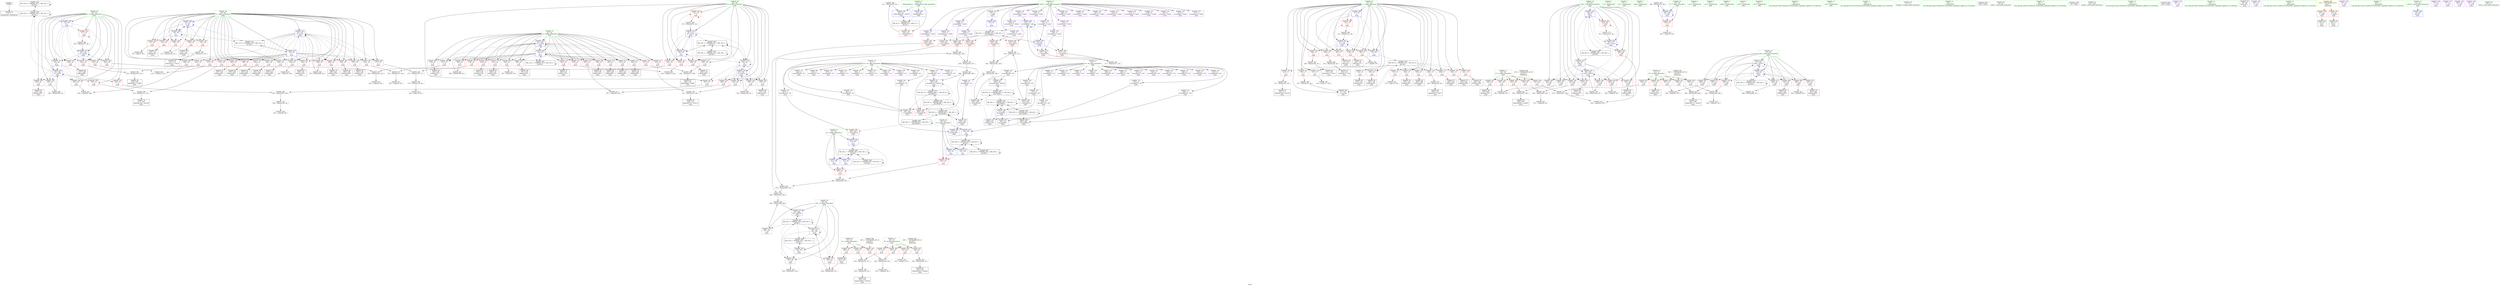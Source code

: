 digraph "SVFG" {
	label="SVFG";

	Node0x55b6919d2280 [shape=record,color=grey,label="{NodeID: 0\nNullPtr}"];
	Node0x55b6919d2280 -> Node0x55b6919d0340[style=solid];
	Node0x55b691a2c0a0 [shape=record,color=black,label="{NodeID: 443\nMR_16V_2 = PHI(MR_16V_3, MR_16V_1, )\npts\{44 \}\n}"];
	Node0x55b691a2c0a0 -> Node0x55b691a2c0a0[style=dashed];
	Node0x55b691a2c0a0 -> Node0x55b691a30ba0[style=dashed];
	Node0x55b691a108e0 [shape=record,color=grey,label="{NodeID: 360\n517 = Binary(516, 26, )\n}"];
	Node0x55b691a108e0 -> Node0x55b691a0f8a0[style=solid];
	Node0x55b691a0c640 [shape=record,color=red,label="{NodeID: 277\n466\<--61\n\<--X\nmain\n}"];
	Node0x55b691a0c640 -> Node0x55b691a07fc0[style=solid];
	Node0x55b691a00480 [shape=record,color=red,label="{NodeID: 194\n213\<--39\n\<--j\nmain\n}"];
	Node0x55b691a00480 -> Node0x55b691a18bf0[style=solid];
	Node0x55b6919d1480 [shape=record,color=purple,label="{NodeID: 111\n421\<--4\narrayidx187\<--D1\nmain\n}"];
	Node0x55b6919d2990 [shape=record,color=green,label="{NodeID: 28\n43\<--44\np\<--p_field_insensitive\nmain\n}"];
	Node0x55b6919d2990 -> Node0x55b691a01a70[style=solid];
	Node0x55b6919d2990 -> Node0x55b691a01b40[style=solid];
	Node0x55b6919d2990 -> Node0x55b691a01c10[style=solid];
	Node0x55b6919d2990 -> Node0x55b691a01ce0[style=solid];
	Node0x55b6919d2990 -> Node0x55b691a01db0[style=solid];
	Node0x55b6919d2990 -> Node0x55b691a01e80[style=solid];
	Node0x55b6919d2990 -> Node0x55b691a01f50[style=solid];
	Node0x55b6919d2990 -> Node0x55b691a02020[style=solid];
	Node0x55b6919d2990 -> Node0x55b691a020f0[style=solid];
	Node0x55b6919d2990 -> Node0x55b691a021c0[style=solid];
	Node0x55b6919d2990 -> Node0x55b691a0e040[style=solid];
	Node0x55b6919d2990 -> Node0x55b691a0e380[style=solid];
	Node0x55b6919d2990 -> Node0x55b691a0e520[style=solid];
	Node0x55b6919d2990 -> Node0x55b691a0e860[style=solid];
	Node0x55b691a067c0 [shape=record,color=grey,label="{NodeID: 388\n311 = Binary(310, 26, )\n}"];
	Node0x55b691a067c0 -> Node0x55b6919ff440[style=solid];
	Node0x55b691a0dd00 [shape=record,color=blue,label="{NodeID: 305\n160\<--162\narrayidx38\<--\nmain\n}"];
	Node0x55b691a0dd00 -> Node0x55b691a0df70[style=dashed];
	Node0x55b691a0dd00 -> Node0x55b691a315a0[style=dashed];
	Node0x55b691a0dd00 -> Node0x55b691a3b3b0[style=dashed];
	Node0x55b691a01b40 [shape=record,color=red,label="{NodeID: 222\n223\<--43\n\<--p\nmain\n}"];
	Node0x55b691a01b40 -> Node0x55b691a06640[style=solid];
	Node0x55b691a035f0 [shape=record,color=purple,label="{NodeID: 139\n120\<--8\narrayidx18\<--Comb\nmain\n}"];
	Node0x55b6919fe260 [shape=record,color=black,label="{NodeID: 56\n164\<--163\nidxprom39\<--\nmain\n}"];
	Node0x55b691a17cf0 [shape=record,color=grey,label="{NodeID: 416\n504 = cmp(500, 503, )\n}"];
	Node0x55b691a0f3c0 [shape=record,color=blue,label="{NodeID: 333\n59\<--486\nsol\<--add225\nmain\n}"];
	Node0x55b691a0f3c0 -> Node0x55b691a338a0[style=dashed];
	Node0x55b691a0b050 [shape=record,color=red,label="{NodeID: 250\n439\<--51\n\<--M\nmain\n}"];
	Node0x55b691a0b050 -> Node0x55b691a07240[style=solid];
	Node0x55b691a04cb0 [shape=record,color=red,label="{NodeID: 167\n108\<--37\n\<--i\nmain\n}"];
	Node0x55b691a04cb0 -> Node0x55b691a16f70[style=solid];
	Node0x55b6919ff920 [shape=record,color=black,label="{NodeID: 84\n337\<--336\nidxprom141\<--\nmain\n}"];
	Node0x55b6919cfd70 [shape=record,color=green,label="{NodeID: 1\n11\<--1\n.str\<--dummyObj\nGlob }"];
	Node0x55b691a2c5a0 [shape=record,color=black,label="{NodeID: 444\nMR_18V_2 = PHI(MR_18V_3, MR_18V_1, )\npts\{46 \}\n}"];
	Node0x55b691a2c5a0 -> Node0x55b691a2c5a0[style=dashed];
	Node0x55b691a2c5a0 -> Node0x55b691a310a0[style=dashed];
	Node0x55b691a10a60 [shape=record,color=grey,label="{NodeID: 361\n520 = Binary(83, 519, )\n}"];
	Node0x55b691a0c710 [shape=record,color=red,label="{NodeID: 278\n467\<--63\n\<--Y\nmain\n}"];
	Node0x55b691a0c710 -> Node0x55b691a07fc0[style=solid];
	Node0x55b691a00550 [shape=record,color=red,label="{NodeID: 195\n232\<--39\n\<--j\nmain\n}"];
	Node0x55b691a00550 -> Node0x55b691a070c0[style=solid];
	Node0x55b6919d1550 [shape=record,color=purple,label="{NodeID: 112\n424\<--4\narrayidx189\<--D1\nmain\n}"];
	Node0x55b6919d2a60 [shape=record,color=green,label="{NodeID: 29\n45\<--46\nq\<--q_field_insensitive\nmain\n}"];
	Node0x55b6919d2a60 -> Node0x55b691a0a120[style=solid];
	Node0x55b6919d2a60 -> Node0x55b691a0a1b0[style=solid];
	Node0x55b6919d2a60 -> Node0x55b691a0a280[style=solid];
	Node0x55b6919d2a60 -> Node0x55b691a0a350[style=solid];
	Node0x55b6919d2a60 -> Node0x55b691a0a420[style=solid];
	Node0x55b6919d2a60 -> Node0x55b691a0a4f0[style=solid];
	Node0x55b6919d2a60 -> Node0x55b691a0a5c0[style=solid];
	Node0x55b6919d2a60 -> Node0x55b691a0a690[style=solid];
	Node0x55b6919d2a60 -> Node0x55b691a0a760[style=solid];
	Node0x55b6919d2a60 -> Node0x55b691a0a830[style=solid];
	Node0x55b6919d2a60 -> Node0x55b691a0e110[style=solid];
	Node0x55b6919d2a60 -> Node0x55b691a0e2b0[style=solid];
	Node0x55b6919d2a60 -> Node0x55b691a0e5f0[style=solid];
	Node0x55b6919d2a60 -> Node0x55b691a0e790[style=solid];
	Node0x55b691a06940 [shape=record,color=grey,label="{NodeID: 389\n278 = Binary(277, 26, )\n}"];
	Node0x55b691a06940 -> Node0x55b691a0e380[style=solid];
	Node0x55b691a0ddd0 [shape=record,color=blue,label="{NodeID: 306\n171\<--162\narrayidx44\<--\nmain\n}"];
	Node0x55b691a0ddd0 -> Node0x55b691a0dea0[style=dashed];
	Node0x55b691a0ddd0 -> Node0x55b691a0e450[style=dashed];
	Node0x55b691a0ddd0 -> Node0x55b691a31aa0[style=dashed];
	Node0x55b691a01c10 [shape=record,color=red,label="{NodeID: 223\n233\<--43\n\<--p\nmain\n}"];
	Node0x55b691a01c10 -> Node0x55b691a070c0[style=solid];
	Node0x55b691a036c0 [shape=record,color=purple,label="{NodeID: 140\n123\<--8\narrayidx20\<--Comb\nmain\n}"];
	Node0x55b691a036c0 -> Node0x55b691a0d820[style=solid];
	Node0x55b6919fe330 [shape=record,color=black,label="{NodeID: 57\n167\<--166\nidxprom41\<--\nmain\n}"];
	Node0x55b691a17e70 [shape=record,color=grey,label="{NodeID: 417\n196 = cmp(195, 66, )\n}"];
	Node0x55b691a0f490 [shape=record,color=blue,label="{NodeID: 334\n57\<--490\nj169\<--inc227\nmain\n}"];
	Node0x55b691a0f490 -> Node0x55b691a0be20[style=dashed];
	Node0x55b691a0f490 -> Node0x55b691a0bef0[style=dashed];
	Node0x55b691a0f490 -> Node0x55b691a0bfc0[style=dashed];
	Node0x55b691a0f490 -> Node0x55b691a0c090[style=dashed];
	Node0x55b691a0f490 -> Node0x55b691a0c160[style=dashed];
	Node0x55b691a0f490 -> Node0x55b691a0c230[style=dashed];
	Node0x55b691a0f490 -> Node0x55b691a0c300[style=dashed];
	Node0x55b691a0f490 -> Node0x55b691a0ee10[style=dashed];
	Node0x55b691a0f490 -> Node0x55b691a0f490[style=dashed];
	Node0x55b691a0f490 -> Node0x55b691a38da0[style=dashed];
	Node0x55b691a0b120 [shape=record,color=red,label="{NodeID: 251\n458\<--51\n\<--M\nmain\n}"];
	Node0x55b691a0b120 -> Node0x55b691a173f0[style=solid];
	Node0x55b691a04d80 [shape=record,color=red,label="{NodeID: 168\n118\<--37\n\<--i\nmain\n}"];
	Node0x55b691a04d80 -> Node0x55b6919d1ae0[style=solid];
	Node0x55b6919ff9f0 [shape=record,color=black,label="{NodeID: 85\n342\<--341\nidxprom144\<--\nmain\n}"];
	Node0x55b6919cadc0 [shape=record,color=green,label="{NodeID: 2\n13\<--1\n.str.1\<--dummyObj\nGlob }"];
	Node0x55b691a2caa0 [shape=record,color=black,label="{NodeID: 445\nMR_38V_2 = PHI(MR_38V_3, MR_38V_1, )\npts\{50000 \}\n}"];
	Node0x55b691a2caa0 -> Node0x55b691a0d000[style=dashed];
	Node0x55b691a2caa0 -> Node0x55b691a2caa0[style=dashed];
	Node0x55b691a2caa0 -> Node0x55b691a315a0[style=dashed];
	Node0x55b691a10be0 [shape=record,color=grey,label="{NodeID: 362\n117 = Binary(107, 116, )\n}"];
	Node0x55b691a10be0 -> Node0x55b691a0d820[style=solid];
	Node0x55b691a0c7e0 [shape=record,color=red,label="{NodeID: 279\n107\<--106\n\<--arrayidx10\nmain\n}"];
	Node0x55b691a0c7e0 -> Node0x55b691a10be0[style=solid];
	Node0x55b691a00620 [shape=record,color=red,label="{NodeID: 196\n243\<--39\n\<--j\nmain\n}"];
	Node0x55b691a00620 -> Node0x55b6919fec20[style=solid];
	Node0x55b6919d1620 [shape=record,color=purple,label="{NodeID: 113\n427\<--4\narrayidx191\<--D1\nmain\n}"];
	Node0x55b6919d1620 -> Node0x55b691a0d000[style=solid];
	Node0x55b6919d2b30 [shape=record,color=green,label="{NodeID: 30\n47\<--48\nK\<--K_field_insensitive\nmain\n}"];
	Node0x55b6919d2b30 -> Node0x55b691a0a900[style=solid];
	Node0x55b6919d2b30 -> Node0x55b691a0a9d0[style=solid];
	Node0x55b6919d2b30 -> Node0x55b691a0aaa0[style=solid];
	Node0x55b691a06ac0 [shape=record,color=grey,label="{NodeID: 390\n316 = Binary(314, 315, )\n}"];
	Node0x55b691a06ac0 -> Node0x55b6919ff510[style=solid];
	Node0x55b691a0dea0 [shape=record,color=blue,label="{NodeID: 307\n191\<--83\narrayidx55\<--\nmain\n}"];
	Node0x55b691a0dea0 -> Node0x55b691a31aa0[style=dashed];
	Node0x55b691a01ce0 [shape=record,color=red,label="{NodeID: 224\n246\<--43\n\<--p\nmain\n}"];
	Node0x55b691a01ce0 -> Node0x55b6919fecf0[style=solid];
	Node0x55b691a03790 [shape=record,color=purple,label="{NodeID: 141\n245\<--8\narrayidx87\<--Comb\nmain\n}"];
	Node0x55b6919fe400 [shape=record,color=black,label="{NodeID: 58\n170\<--169\nidxprom43\<--\nmain\n}"];
	Node0x55b691a17ff0 [shape=record,color=grey,label="{NodeID: 418\n398 = cmp(396, 397, )\n}"];
	Node0x55b691a0f560 [shape=record,color=blue,label="{NodeID: 335\n55\<--495\ni168\<--inc230\nmain\n}"];
	Node0x55b691a0f560 -> Node0x55b691a0b6d0[style=dashed];
	Node0x55b691a0f560 -> Node0x55b691a0b7a0[style=dashed];
	Node0x55b691a0f560 -> Node0x55b691a0b870[style=dashed];
	Node0x55b691a0f560 -> Node0x55b691a0b940[style=dashed];
	Node0x55b691a0f560 -> Node0x55b691a0ba10[style=dashed];
	Node0x55b691a0f560 -> Node0x55b691a0bae0[style=dashed];
	Node0x55b691a0f560 -> Node0x55b691a0bbb0[style=dashed];
	Node0x55b691a0f560 -> Node0x55b691a0f560[style=dashed];
	Node0x55b691a0f560 -> Node0x55b691a0f630[style=dashed];
	Node0x55b691a0b1f0 [shape=record,color=red,label="{NodeID: 252\n477\<--51\n\<--M\nmain\n}"];
	Node0x55b691a0b1f0 -> Node0x55b6919d0850[style=solid];
	Node0x55b691a04e50 [shape=record,color=red,label="{NodeID: 169\n131\<--37\n\<--i\nmain\n}"];
	Node0x55b691a04e50 -> Node0x55b691a07840[style=solid];
	Node0x55b6919ffac0 [shape=record,color=black,label="{NodeID: 86\n345\<--344\nidxprom146\<--\nmain\n}"];
	Node0x55b6919cb580 [shape=record,color=green,label="{NodeID: 3\n15\<--1\nstdin\<--dummyObj\nGlob }"];
	Node0x55b691a2cfa0 [shape=record,color=black,label="{NodeID: 446\nMR_40V_2 = PHI(MR_40V_3, MR_40V_1, )\npts\{70000 \}\n}"];
	Node0x55b691a2cfa0 -> Node0x55b691a0d0d0[style=dashed];
	Node0x55b691a2cfa0 -> Node0x55b691a2cfa0[style=dashed];
	Node0x55b691a2cfa0 -> Node0x55b691a31aa0[style=dashed];
	Node0x55b691a10d60 [shape=record,color=grey,label="{NodeID: 363\n380 = Binary(379, 381, )\n}"];
	Node0x55b691a10d60 -> Node0x55b691a0eba0[style=solid];
	Node0x55b691a0c8b0 [shape=record,color=red,label="{NodeID: 280\n116\<--115\n\<--arrayidx16\nmain\n}"];
	Node0x55b691a0c8b0 -> Node0x55b691a10be0[style=solid];
	Node0x55b691a006f0 [shape=record,color=red,label="{NodeID: 197\n262\<--39\n\<--j\nmain\n}"];
	Node0x55b691a006f0 -> Node0x55b6919ff030[style=solid];
	Node0x55b6919d16f0 [shape=record,color=purple,label="{NodeID: 114\n165\<--6\narrayidx40\<--D2\nmain\n}"];
	Node0x55b6919d2c00 [shape=record,color=green,label="{NodeID: 31\n49\<--50\nN\<--N_field_insensitive\nmain\n}"];
	Node0x55b6919d2c00 -> Node0x55b691a0ab70[style=solid];
	Node0x55b6919d2c00 -> Node0x55b691a0ac40[style=solid];
	Node0x55b6919d2c00 -> Node0x55b691a0ad10[style=solid];
	Node0x55b6919d2c00 -> Node0x55b691a0ade0[style=solid];
	Node0x55b6919d2c00 -> Node0x55b691a0aeb0[style=solid];
	Node0x55b691a06c40 [shape=record,color=grey,label="{NodeID: 391\n269 = Binary(268, 258, )\n}"];
	Node0x55b691a06c40 -> Node0x55b691a0e1e0[style=solid];
	Node0x55b691a0df70 [shape=record,color=blue,label="{NodeID: 308\n207\<--83\narrayidx65\<--\nmain\n}"];
	Node0x55b691a0df70 -> Node0x55b691a315a0[style=dashed];
	Node0x55b691a01db0 [shape=record,color=red,label="{NodeID: 225\n277\<--43\n\<--p\nmain\n}"];
	Node0x55b691a01db0 -> Node0x55b691a06940[style=solid];
	Node0x55b691a03860 [shape=record,color=purple,label="{NodeID: 142\n248\<--8\narrayidx89\<--Comb\nmain\n}"];
	Node0x55b691a03860 -> Node0x55b691a0ca50[style=solid];
	Node0x55b6919fe4d0 [shape=record,color=black,label="{NodeID: 59\n184\<--183\nidxprom50\<--\nmain\n}"];
	Node0x55b691a18170 [shape=record,color=grey,label="{NodeID: 419\n392 = cmp(390, 391, )\n}"];
	Node0x55b691a0f630 [shape=record,color=blue,label="{NodeID: 336\n55\<--66\ni168\<--\nmain\n}"];
	Node0x55b691a0f630 -> Node0x55b691a0bc80[style=dashed];
	Node0x55b691a0f630 -> Node0x55b691a0bd50[style=dashed];
	Node0x55b691a0f630 -> Node0x55b691a0f7d0[style=dashed];
	Node0x55b691a0f630 -> Node0x55b691a388a0[style=dashed];
	Node0x55b691a0b2c0 [shape=record,color=red,label="{NodeID: 253\n502\<--51\n\<--M\nmain\n}"];
	Node0x55b691a0b2c0 -> Node0x55b691a11c60[style=solid];
	Node0x55b691a04f20 [shape=record,color=red,label="{NodeID: 170\n137\<--37\n\<--i\nmain\n}"];
	Node0x55b691a04f20 -> Node0x55b691a18770[style=solid];
	Node0x55b6919ffb90 [shape=record,color=black,label="{NodeID: 87\n348\<--347\nidxprom148\<--\nmain\n}"];
	Node0x55b6919cac70 [shape=record,color=green,label="{NodeID: 4\n16\<--1\n.str.2\<--dummyObj\nGlob }"];
	Node0x55b691a10ee0 [shape=record,color=grey,label="{NodeID: 364\n127 = Binary(126, 26, )\n}"];
	Node0x55b691a10ee0 -> Node0x55b691a0d8f0[style=solid];
	Node0x55b691a0c980 [shape=record,color=red,label="{NodeID: 281\n242\<--241\n\<--arrayidx85\nmain\n}"];
	Node0x55b691a0c980 -> Node0x55b691a076c0[style=solid];
	Node0x55b691a007c0 [shape=record,color=red,label="{NodeID: 198\n284\<--39\n\<--j\nmain\n}"];
	Node0x55b691a007c0 -> Node0x55b6919ff2a0[style=solid];
	Node0x55b6919d17c0 [shape=record,color=purple,label="{NodeID: 115\n168\<--6\narrayidx42\<--D2\nmain\n}"];
	Node0x55b6919d2cd0 [shape=record,color=green,label="{NodeID: 32\n51\<--52\nM\<--M_field_insensitive\nmain\n}"];
	Node0x55b6919d2cd0 -> Node0x55b691a0af80[style=solid];
	Node0x55b6919d2cd0 -> Node0x55b691a0b050[style=solid];
	Node0x55b6919d2cd0 -> Node0x55b691a0b120[style=solid];
	Node0x55b6919d2cd0 -> Node0x55b691a0b1f0[style=solid];
	Node0x55b6919d2cd0 -> Node0x55b691a0b2c0[style=solid];
	Node0x55b691a06dc0 [shape=record,color=grey,label="{NodeID: 392\n436 = Binary(434, 435, )\n}"];
	Node0x55b691a06dc0 -> Node0x55b691a18d70[style=solid];
	Node0x55b691a0e040 [shape=record,color=blue,label="{NodeID: 309\n43\<--66\np\<--\nmain\n}"];
	Node0x55b691a0e040 -> Node0x55b691a01a70[style=dashed];
	Node0x55b691a0e040 -> Node0x55b691a01b40[style=dashed];
	Node0x55b691a0e040 -> Node0x55b691a01c10[style=dashed];
	Node0x55b691a0e040 -> Node0x55b691a01ce0[style=dashed];
	Node0x55b691a0e040 -> Node0x55b691a01db0[style=dashed];
	Node0x55b691a0e040 -> Node0x55b691a0e380[style=dashed];
	Node0x55b691a0e040 -> Node0x55b691a0e520[style=dashed];
	Node0x55b691a01e80 [shape=record,color=red,label="{NodeID: 226\n293\<--43\n\<--p\nmain\n}"];
	Node0x55b691a01e80 -> Node0x55b691a176f0[style=solid];
	Node0x55b691a03930 [shape=record,color=purple,label="{NodeID: 143\n253\<--8\narrayidx91\<--Comb\nmain\n}"];
	Node0x55b6919fe5a0 [shape=record,color=black,label="{NodeID: 60\n187\<--186\nidxprom52\<--\nmain\n}"];
	Node0x55b691a182f0 [shape=record,color=grey,label="{NodeID: 420\n403 = cmp(402, 66, )\n}"];
	Node0x55b691a0f700 [shape=record,color=blue,label="{NodeID: 337\n59\<--509\nsol\<--div\nmain\n}"];
	Node0x55b691a0f700 -> Node0x55b691a0c4a0[style=dashed];
	Node0x55b691a0f700 -> Node0x55b691a0c570[style=dashed];
	Node0x55b691a0f700 -> Node0x55b691a0f700[style=dashed];
	Node0x55b691a0f700 -> Node0x55b691a29ea0[style=dashed];
	Node0x55b691a0b390 [shape=record,color=red,label="{NodeID: 254\n401\<--53\n\<--H\nmain\n}"];
	Node0x55b691a0b390 -> Node0x55b691a12260[style=solid];
	Node0x55b691a04ff0 [shape=record,color=red,label="{NodeID: 171\n152\<--37\n\<--i\nmain\n}"];
	Node0x55b691a04ff0 -> Node0x55b6919d1c80[style=solid];
	Node0x55b6919ffc60 [shape=record,color=black,label="{NodeID: 88\n420\<--419\nidxprom186\<--sub185\nmain\n}"];
	Node0x55b6919cad00 [shape=record,color=green,label="{NodeID: 5\n18\<--1\n.str.3\<--dummyObj\nGlob }"];
	Node0x55b691a11060 [shape=record,color=grey,label="{NodeID: 365\n375 = Binary(374, 26, )\n}"];
	Node0x55b691a11060 -> Node0x55b691a0ead0[style=solid];
	Node0x55b691a0ca50 [shape=record,color=red,label="{NodeID: 282\n249\<--248\n\<--arrayidx89\nmain\n}"];
	Node0x55b691a0ca50 -> Node0x55b691a076c0[style=solid];
	Node0x55b691a00890 [shape=record,color=red,label="{NodeID: 199\n294\<--39\n\<--j\nmain\n}"];
	Node0x55b691a00890 -> Node0x55b691a176f0[style=solid];
	Node0x55b691a02340 [shape=record,color=purple,label="{NodeID: 116\n171\<--6\narrayidx44\<--D2\nmain\n}"];
	Node0x55b691a02340 -> Node0x55b691a0ddd0[style=solid];
	Node0x55b6919d2da0 [shape=record,color=green,label="{NodeID: 33\n53\<--54\nH\<--H_field_insensitive\nmain\n}"];
	Node0x55b6919d2da0 -> Node0x55b691a0b390[style=solid];
	Node0x55b6919d2da0 -> Node0x55b691a0b460[style=solid];
	Node0x55b6919d2da0 -> Node0x55b691a0b530[style=solid];
	Node0x55b6919d2da0 -> Node0x55b691a0b600[style=solid];
	Node0x55b691a06f40 [shape=record,color=grey,label="{NodeID: 393\n239 = Binary(237, 238, )\n}"];
	Node0x55b691a06f40 -> Node0x55b6919feb50[style=solid];
	Node0x55b691a0e110 [shape=record,color=blue,label="{NodeID: 310\n45\<--66\nq\<--\nmain\n}"];
	Node0x55b691a0e110 -> Node0x55b691a0a120[style=dashed];
	Node0x55b691a0e110 -> Node0x55b691a0a1b0[style=dashed];
	Node0x55b691a0e110 -> Node0x55b691a0a280[style=dashed];
	Node0x55b691a0e110 -> Node0x55b691a0a350[style=dashed];
	Node0x55b691a0e110 -> Node0x55b691a0a420[style=dashed];
	Node0x55b691a0e110 -> Node0x55b691a0e110[style=dashed];
	Node0x55b691a0e110 -> Node0x55b691a0e2b0[style=dashed];
	Node0x55b691a0e110 -> Node0x55b691a0e5f0[style=dashed];
	Node0x55b691a0e110 -> Node0x55b691a310a0[style=dashed];
	Node0x55b691a01f50 [shape=record,color=red,label="{NodeID: 227\n304\<--43\n\<--p\nmain\n}"];
	Node0x55b691a01f50 -> Node0x55b691a064c0[style=solid];
	Node0x55b691a03a00 [shape=record,color=purple,label="{NodeID: 144\n256\<--8\narrayidx93\<--Comb\nmain\n}"];
	Node0x55b691a03a00 -> Node0x55b691a0cb20[style=solid];
	Node0x55b6919fe670 [shape=record,color=black,label="{NodeID: 61\n190\<--189\nidxprom54\<--\nmain\n}"];
	Node0x55b691a18470 [shape=record,color=grey,label="{NodeID: 421\n409 = cmp(408, 66, )\n}"];
	Node0x55b691a0f7d0 [shape=record,color=blue,label="{NodeID: 338\n55\<--513\ni168\<--inc237\nmain\n}"];
	Node0x55b691a0f7d0 -> Node0x55b691a0bc80[style=dashed];
	Node0x55b691a0f7d0 -> Node0x55b691a0bd50[style=dashed];
	Node0x55b691a0f7d0 -> Node0x55b691a0f7d0[style=dashed];
	Node0x55b691a0f7d0 -> Node0x55b691a388a0[style=dashed];
	Node0x55b691a0b460 [shape=record,color=red,label="{NodeID: 255\n417\<--53\n\<--H\nmain\n}"];
	Node0x55b691a0b460 -> Node0x55b691a07540[style=solid];
	Node0x55b691a050c0 [shape=record,color=red,label="{NodeID: 172\n163\<--37\n\<--i\nmain\n}"];
	Node0x55b691a050c0 -> Node0x55b6919fe260[style=solid];
	Node0x55b6919ffd30 [shape=record,color=black,label="{NodeID: 89\n423\<--422\nidxprom188\<--\nmain\n}"];
	Node0x55b6919fdf20 [shape=record,color=green,label="{NodeID: 6\n20\<--1\nstdout\<--dummyObj\nGlob }"];
	Node0x55b691a111e0 [shape=record,color=grey,label="{NodeID: 366\n178 = Binary(176, 177, )\n}"];
	Node0x55b691a111e0 -> Node0x55b691a114e0[style=solid];
	Node0x55b691a0cb20 [shape=record,color=red,label="{NodeID: 283\n257\<--256\n\<--arrayidx93\nmain\n}"];
	Node0x55b691a0cb20 -> Node0x55b691a12560[style=solid];
	Node0x55b691a00960 [shape=record,color=red,label="{NodeID: 200\n314\<--39\n\<--j\nmain\n}"];
	Node0x55b691a00960 -> Node0x55b691a06ac0[style=solid];
	Node0x55b691a02410 [shape=record,color=purple,label="{NodeID: 117\n185\<--6\narrayidx51\<--D2\nmain\n}"];
	Node0x55b6919d2e70 [shape=record,color=green,label="{NodeID: 34\n55\<--56\ni168\<--i168_field_insensitive\nmain\n}"];
	Node0x55b6919d2e70 -> Node0x55b691a0b6d0[style=solid];
	Node0x55b6919d2e70 -> Node0x55b691a0b7a0[style=solid];
	Node0x55b6919d2e70 -> Node0x55b691a0b870[style=solid];
	Node0x55b6919d2e70 -> Node0x55b691a0b940[style=solid];
	Node0x55b6919d2e70 -> Node0x55b691a0ba10[style=solid];
	Node0x55b6919d2e70 -> Node0x55b691a0bae0[style=solid];
	Node0x55b6919d2e70 -> Node0x55b691a0bbb0[style=solid];
	Node0x55b6919d2e70 -> Node0x55b691a0bc80[style=solid];
	Node0x55b6919d2e70 -> Node0x55b691a0bd50[style=solid];
	Node0x55b6919d2e70 -> Node0x55b691a0ed40[style=solid];
	Node0x55b6919d2e70 -> Node0x55b691a0f560[style=solid];
	Node0x55b6919d2e70 -> Node0x55b691a0f630[style=solid];
	Node0x55b6919d2e70 -> Node0x55b691a0f7d0[style=solid];
	Node0x55b691a070c0 [shape=record,color=grey,label="{NodeID: 394\n234 = Binary(232, 233, )\n}"];
	Node0x55b691a070c0 -> Node0x55b6919fea80[style=solid];
	Node0x55b691a0e1e0 [shape=record,color=blue,label="{NodeID: 311\n267\<--269\narrayidx100\<--add101\nmain\n}"];
	Node0x55b691a0e1e0 -> Node0x55b691a347a0[style=dashed];
	Node0x55b691a02020 [shape=record,color=red,label="{NodeID: 228\n315\<--43\n\<--p\nmain\n}"];
	Node0x55b691a02020 -> Node0x55b691a06ac0[style=solid];
	Node0x55b691a03ad0 [shape=record,color=purple,label="{NodeID: 145\n327\<--8\narrayidx135\<--Comb\nmain\n}"];
	Node0x55b6919fe740 [shape=record,color=black,label="{NodeID: 62\n200\<--199\nidxprom60\<--\nmain\n}"];
	Node0x55b691a3e3d0 [shape=record,color=yellow,style=double,label="{NodeID: 505\n20V_1 = ENCHI(MR_20V_0)\npts\{48 \}\nFun[main]}"];
	Node0x55b691a3e3d0 -> Node0x55b691a0a900[style=dashed];
	Node0x55b691a3e3d0 -> Node0x55b691a0a9d0[style=dashed];
	Node0x55b691a3e3d0 -> Node0x55b691a0aaa0[style=dashed];
	Node0x55b691a185f0 [shape=record,color=grey,label="{NodeID: 422\n406 = cmp(405, 66, )\n}"];
	Node0x55b691a0f8a0 [shape=record,color=blue,label="{NodeID: 339\n25\<--517\n_ZZ4mainE2cs\<--inc239\nmain\n}"];
	Node0x55b691a0f8a0 -> Node0x55b691a37ea0[style=dashed];
	Node0x55b691a0b530 [shape=record,color=red,label="{NodeID: 256\n431\<--53\n\<--H\nmain\n}"];
	Node0x55b691a0b530 -> Node0x55b691a18ef0[style=solid];
	Node0x55b691a05190 [shape=record,color=red,label="{NodeID: 173\n173\<--37\n\<--i\nmain\n}"];
	Node0x55b691a05190 -> Node0x55b691a194f0[style=solid];
	Node0x55b6919ffe00 [shape=record,color=black,label="{NodeID: 90\n426\<--425\nidxprom190\<--\nmain\n}"];
	Node0x55b6919fdfb0 [shape=record,color=green,label="{NodeID: 7\n21\<--1\n.str.4\<--dummyObj\nGlob }"];
	Node0x55b691a11360 [shape=record,color=grey,label="{NodeID: 367\n509 = Binary(508, 507, )\n}"];
	Node0x55b691a11360 -> Node0x55b691a0f700[style=solid];
	Node0x55b691a0cbf0 [shape=record,color=red,label="{NodeID: 284\n268\<--267\n\<--arrayidx100\nmain\n}"];
	Node0x55b691a0cbf0 -> Node0x55b691a06c40[style=solid];
	Node0x55b691a00a30 [shape=record,color=red,label="{NodeID: 201\n325\<--39\n\<--j\nmain\n}"];
	Node0x55b691a00a30 -> Node0x55b6919ff6b0[style=solid];
	Node0x55b691a024e0 [shape=record,color=purple,label="{NodeID: 118\n188\<--6\narrayidx53\<--D2\nmain\n}"];
	Node0x55b6919d2f40 [shape=record,color=green,label="{NodeID: 35\n57\<--58\nj169\<--j169_field_insensitive\nmain\n}"];
	Node0x55b6919d2f40 -> Node0x55b691a0be20[style=solid];
	Node0x55b6919d2f40 -> Node0x55b691a0bef0[style=solid];
	Node0x55b6919d2f40 -> Node0x55b691a0bfc0[style=solid];
	Node0x55b6919d2f40 -> Node0x55b691a0c090[style=solid];
	Node0x55b6919d2f40 -> Node0x55b691a0c160[style=solid];
	Node0x55b6919d2f40 -> Node0x55b691a0c230[style=solid];
	Node0x55b6919d2f40 -> Node0x55b691a0c300[style=solid];
	Node0x55b6919d2f40 -> Node0x55b691a0ee10[style=solid];
	Node0x55b6919d2f40 -> Node0x55b691a0f490[style=solid];
	Node0x55b691a07240 [shape=record,color=grey,label="{NodeID: 395\n441 = Binary(439, 440, )\n}"];
	Node0x55b691a07240 -> Node0x55b691a191f0[style=solid];
	Node0x55b691a0e2b0 [shape=record,color=blue,label="{NodeID: 312\n45\<--273\nq\<--inc103\nmain\n}"];
	Node0x55b691a0e2b0 -> Node0x55b691a0a120[style=dashed];
	Node0x55b691a0e2b0 -> Node0x55b691a0a1b0[style=dashed];
	Node0x55b691a0e2b0 -> Node0x55b691a0a280[style=dashed];
	Node0x55b691a0e2b0 -> Node0x55b691a0a350[style=dashed];
	Node0x55b691a0e2b0 -> Node0x55b691a0a420[style=dashed];
	Node0x55b691a0e2b0 -> Node0x55b691a0e110[style=dashed];
	Node0x55b691a0e2b0 -> Node0x55b691a0e2b0[style=dashed];
	Node0x55b691a0e2b0 -> Node0x55b691a0e5f0[style=dashed];
	Node0x55b691a0e2b0 -> Node0x55b691a310a0[style=dashed];
	Node0x55b691a020f0 [shape=record,color=red,label="{NodeID: 229\n328\<--43\n\<--p\nmain\n}"];
	Node0x55b691a020f0 -> Node0x55b6919ff780[style=solid];
	Node0x55b691a03ba0 [shape=record,color=purple,label="{NodeID: 146\n330\<--8\narrayidx137\<--Comb\nmain\n}"];
	Node0x55b691a03ba0 -> Node0x55b691a0cd90[style=solid];
	Node0x55b6919fe810 [shape=record,color=black,label="{NodeID: 63\n203\<--202\nidxprom62\<--\nmain\n}"];
	Node0x55b691a3e4b0 [shape=record,color=yellow,style=double,label="{NodeID: 506\n22V_1 = ENCHI(MR_22V_0)\npts\{50 \}\nFun[main]}"];
	Node0x55b691a3e4b0 -> Node0x55b691a0ab70[style=dashed];
	Node0x55b691a3e4b0 -> Node0x55b691a0ac40[style=dashed];
	Node0x55b691a3e4b0 -> Node0x55b691a0ad10[style=dashed];
	Node0x55b691a3e4b0 -> Node0x55b691a0ade0[style=dashed];
	Node0x55b691a3e4b0 -> Node0x55b691a0aeb0[style=dashed];
	Node0x55b691a18770 [shape=record,color=grey,label="{NodeID: 423\n138 = cmp(137, 139, )\n}"];
	Node0x55b691a0b600 [shape=record,color=red,label="{NodeID: 257\n449\<--53\n\<--H\nmain\n}"];
	Node0x55b691a0b600 -> Node0x55b691a07e40[style=solid];
	Node0x55b691a05260 [shape=record,color=red,label="{NodeID: 174\n183\<--37\n\<--i\nmain\n}"];
	Node0x55b691a05260 -> Node0x55b6919fe4d0[style=solid];
	Node0x55b6919ffed0 [shape=record,color=black,label="{NodeID: 91\n451\<--450\nidxprom205\<--sub204\nmain\n}"];
	Node0x55b6919cb6a0 [shape=record,color=green,label="{NodeID: 8\n23\<--1\n.str.5\<--dummyObj\nGlob }"];
	Node0x55b691a114e0 [shape=record,color=grey,label="{NodeID: 368\n179 = Binary(178, 26, )\n}"];
	Node0x55b691a114e0 -> Node0x55b691a17870[style=solid];
	Node0x55b691a0ccc0 [shape=record,color=red,label="{NodeID: 285\n324\<--323\n\<--arrayidx133\nmain\n}"];
	Node0x55b691a0ccc0 -> Node0x55b691a12860[style=solid];
	Node0x55b691a00b00 [shape=record,color=red,label="{NodeID: 202\n344\<--39\n\<--j\nmain\n}"];
	Node0x55b691a00b00 -> Node0x55b6919ffac0[style=solid];
	Node0x55b691a025b0 [shape=record,color=purple,label="{NodeID: 119\n191\<--6\narrayidx55\<--D2\nmain\n}"];
	Node0x55b691a025b0 -> Node0x55b691a0dea0[style=solid];
	Node0x55b6919d3010 [shape=record,color=green,label="{NodeID: 36\n59\<--60\nsol\<--sol_field_insensitive\nmain\n}"];
	Node0x55b6919d3010 -> Node0x55b691a0c3d0[style=solid];
	Node0x55b6919d3010 -> Node0x55b691a0c4a0[style=solid];
	Node0x55b6919d3010 -> Node0x55b691a0c570[style=solid];
	Node0x55b6919d3010 -> Node0x55b691a0ec70[style=solid];
	Node0x55b6919d3010 -> Node0x55b691a0f3c0[style=solid];
	Node0x55b6919d3010 -> Node0x55b691a0f700[style=solid];
	Node0x55b691a073c0 [shape=record,color=grey,label="{NodeID: 396\n419 = Binary(418, 26, )\n}"];
	Node0x55b691a073c0 -> Node0x55b6919ffc60[style=solid];
	Node0x55b691a0e380 [shape=record,color=blue,label="{NodeID: 313\n43\<--278\np\<--inc106\nmain\n}"];
	Node0x55b691a0e380 -> Node0x55b691a01a70[style=dashed];
	Node0x55b691a0e380 -> Node0x55b691a01b40[style=dashed];
	Node0x55b691a0e380 -> Node0x55b691a01c10[style=dashed];
	Node0x55b691a0e380 -> Node0x55b691a01ce0[style=dashed];
	Node0x55b691a0e380 -> Node0x55b691a01db0[style=dashed];
	Node0x55b691a0e380 -> Node0x55b691a0e380[style=dashed];
	Node0x55b691a0e380 -> Node0x55b691a0e520[style=dashed];
	Node0x55b691a021c0 [shape=record,color=red,label="{NodeID: 230\n359\<--43\n\<--p\nmain\n}"];
	Node0x55b691a021c0 -> Node0x55b691a079c0[style=solid];
	Node0x55b691a03c70 [shape=record,color=purple,label="{NodeID: 147\n335\<--8\narrayidx140\<--Comb\nmain\n}"];
	Node0x55b6919fe8e0 [shape=record,color=black,label="{NodeID: 64\n206\<--205\nidxprom64\<--\nmain\n}"];
	Node0x55b691a3e590 [shape=record,color=yellow,style=double,label="{NodeID: 507\n24V_1 = ENCHI(MR_24V_0)\npts\{52 \}\nFun[main]}"];
	Node0x55b691a3e590 -> Node0x55b691a0af80[style=dashed];
	Node0x55b691a3e590 -> Node0x55b691a0b050[style=dashed];
	Node0x55b691a3e590 -> Node0x55b691a0b120[style=dashed];
	Node0x55b691a3e590 -> Node0x55b691a0b1f0[style=dashed];
	Node0x55b691a3e590 -> Node0x55b691a0b2c0[style=dashed];
	Node0x55b691a188f0 [shape=record,color=grey,label="{NodeID: 424\n307 = cmp(306, 66, )\n}"];
	Node0x55b691a0b6d0 [shape=record,color=red,label="{NodeID: 258\n390\<--55\n\<--i168\nmain\n}"];
	Node0x55b691a0b6d0 -> Node0x55b691a18170[style=solid];
	Node0x55b691a05330 [shape=record,color=red,label="{NodeID: 175\n199\<--37\n\<--i\nmain\n}"];
	Node0x55b691a05330 -> Node0x55b6919fe740[style=solid];
	Node0x55b6919fffa0 [shape=record,color=black,label="{NodeID: 92\n456\<--455\nidxprom208\<--sub207\nmain\n}"];
	Node0x55b6919cb730 [shape=record,color=green,label="{NodeID: 9\n26\<--1\n\<--dummyObj\nCan only get source location for instruction, argument, global var or function.}"];
	Node0x55b691a11660 [shape=record,color=grey,label="{NodeID: 369\n370 = Binary(369, 26, )\n}"];
	Node0x55b691a11660 -> Node0x55b691a0ea00[style=solid];
	Node0x55b691a0cd90 [shape=record,color=red,label="{NodeID: 286\n331\<--330\n\<--arrayidx137\nmain\n}"];
	Node0x55b691a0cd90 -> Node0x55b691a12860[style=solid];
	Node0x55b691a00bd0 [shape=record,color=red,label="{NodeID: 203\n369\<--39\n\<--j\nmain\n}"];
	Node0x55b691a00bd0 -> Node0x55b691a11660[style=solid];
	Node0x55b691a02680 [shape=record,color=purple,label="{NodeID: 120\n283\<--6\narrayidx109\<--D2\nmain\n}"];
	Node0x55b6919d30e0 [shape=record,color=green,label="{NodeID: 37\n61\<--62\nX\<--X_field_insensitive\nmain\n}"];
	Node0x55b6919d30e0 -> Node0x55b691a0c640[style=solid];
	Node0x55b6919d30e0 -> Node0x55b691a0eee0[style=solid];
	Node0x55b6919d30e0 -> Node0x55b691a0efb0[style=solid];
	Node0x55b6919d30e0 -> Node0x55b691a0f080[style=solid];
	Node0x55b691a07540 [shape=record,color=grey,label="{NodeID: 397\n418 = Binary(416, 417, )\n}"];
	Node0x55b691a07540 -> Node0x55b691a073c0[style=solid];
	Node0x55b691a0e450 [shape=record,color=blue,label="{NodeID: 314\n289\<--162\narrayidx113\<--\nmain\n}"];
	Node0x55b691a0e450 -> Node0x55b691a31aa0[style=dashed];
	Node0x55b691a0e450 -> Node0x55b691a3ccb0[style=dashed];
	Node0x55b691a0a120 [shape=record,color=red,label="{NodeID: 231\n218\<--45\n\<--q\nmain\n}"];
	Node0x55b691a0a120 -> Node0x55b691a18a70[style=solid];
	Node0x55b691a03d40 [shape=record,color=purple,label="{NodeID: 148\n338\<--8\narrayidx142\<--Comb\nmain\n}"];
	Node0x55b691a03d40 -> Node0x55b691a0ce60[style=solid];
	Node0x55b6919fe9b0 [shape=record,color=black,label="{NodeID: 65\n230\<--229\nidxprom78\<--sub77\nmain\n}"];
	Node0x55b691a3e670 [shape=record,color=yellow,style=double,label="{NodeID: 508\n26V_1 = ENCHI(MR_26V_0)\npts\{54 \}\nFun[main]}"];
	Node0x55b691a3e670 -> Node0x55b691a0b390[style=dashed];
	Node0x55b691a3e670 -> Node0x55b691a0b460[style=dashed];
	Node0x55b691a3e670 -> Node0x55b691a0b530[style=dashed];
	Node0x55b691a3e670 -> Node0x55b691a0b600[style=dashed];
	Node0x55b691a18a70 [shape=record,color=grey,label="{NodeID: 425\n220 = cmp(218, 219, )\n}"];
	Node0x55b691a0b7a0 [shape=record,color=red,label="{NodeID: 259\n405\<--55\n\<--i168\nmain\n}"];
	Node0x55b691a0b7a0 -> Node0x55b691a185f0[style=solid];
	Node0x55b691a05400 [shape=record,color=red,label="{NodeID: 176\n228\<--37\n\<--i\nmain\n}"];
	Node0x55b691a05400 -> Node0x55b691a11960[style=solid];
	Node0x55b691a00070 [shape=record,color=black,label="{NodeID: 93\n461\<--460\nidxprom211\<--sub210\nmain\n}"];
	Node0x55b6919cb7c0 [shape=record,color=green,label="{NodeID: 10\n28\<--1\n.str.6\<--dummyObj\nGlob }"];
	Node0x55b691a117e0 [shape=record,color=grey,label="{NodeID: 370\n513 = Binary(512, 26, )\n}"];
	Node0x55b691a117e0 -> Node0x55b691a0f7d0[style=solid];
	Node0x55b691a0ce60 [shape=record,color=red,label="{NodeID: 287\n339\<--338\n\<--arrayidx142\nmain\n}"];
	Node0x55b691a0ce60 -> Node0x55b691a126e0[style=solid];
	Node0x55b691a00ca0 [shape=record,color=red,label="{NodeID: 204\n149\<--41\n\<--k\nmain\n}"];
	Node0x55b691a00ca0 -> Node0x55b691a19370[style=solid];
	Node0x55b691a02750 [shape=record,color=purple,label="{NodeID: 121\n286\<--6\narrayidx111\<--D2\nmain\n}"];
	Node0x55b6919d31b0 [shape=record,color=green,label="{NodeID: 38\n63\<--64\nY\<--Y_field_insensitive\nmain\n}"];
	Node0x55b6919d31b0 -> Node0x55b691a0c710[style=solid];
	Node0x55b6919d31b0 -> Node0x55b691a0f150[style=solid];
	Node0x55b6919d31b0 -> Node0x55b691a0f220[style=solid];
	Node0x55b6919d31b0 -> Node0x55b691a0f2f0[style=solid];
	Node0x55b691a37ea0 [shape=record,color=black,label="{NodeID: 481\nMR_4V_2 = PHI(MR_4V_3, MR_4V_1, )\npts\{27 \}\n}"];
	Node0x55b691a37ea0 -> Node0x55b691a048a0[style=dashed];
	Node0x55b691a37ea0 -> Node0x55b691a0f8a0[style=dashed];
	Node0x55b691a076c0 [shape=record,color=grey,label="{NodeID: 398\n250 = Binary(242, 249, )\n}"];
	Node0x55b691a076c0 -> Node0x55b691a12560[style=solid];
	Node0x55b691a0e520 [shape=record,color=blue,label="{NodeID: 315\n43\<--66\np\<--\nmain\n}"];
	Node0x55b691a0e520 -> Node0x55b691a01e80[style=dashed];
	Node0x55b691a0e520 -> Node0x55b691a01f50[style=dashed];
	Node0x55b691a0e520 -> Node0x55b691a02020[style=dashed];
	Node0x55b691a0e520 -> Node0x55b691a020f0[style=dashed];
	Node0x55b691a0e520 -> Node0x55b691a021c0[style=dashed];
	Node0x55b691a0e520 -> Node0x55b691a0e860[style=dashed];
	Node0x55b691a0e520 -> Node0x55b691a30ba0[style=dashed];
	Node0x55b691a0a1b0 [shape=record,color=red,label="{NodeID: 232\n222\<--45\n\<--q\nmain\n}"];
	Node0x55b691a0a1b0 -> Node0x55b691a06640[style=solid];
	Node0x55b691a03e10 [shape=record,color=purple,label="{NodeID: 149\n471\<--8\narrayidx216\<--Comb\nmain\n}"];
	Node0x55b6919fea80 [shape=record,color=black,label="{NodeID: 66\n235\<--234\nidxprom81\<--sub80\nmain\n}"];
	Node0x55b691a18bf0 [shape=record,color=grey,label="{NodeID: 426\n214 = cmp(212, 213, )\n}"];
	Node0x55b691a0b870 [shape=record,color=red,label="{NodeID: 260\n422\<--55\n\<--i168\nmain\n}"];
	Node0x55b691a0b870 -> Node0x55b6919ffd30[style=solid];
	Node0x55b691a054d0 [shape=record,color=red,label="{NodeID: 177\n259\<--37\n\<--i\nmain\n}"];
	Node0x55b691a054d0 -> Node0x55b6919fef60[style=solid];
	Node0x55b691a00140 [shape=record,color=black,label="{NodeID: 94\n470\<--469\nidxprom215\<--\nmain\n}"];
	Node0x55b6919cc0e0 [shape=record,color=green,label="{NodeID: 11\n66\<--1\n\<--dummyObj\nCan only get source location for instruction, argument, global var or function.}"];
	Node0x55b691a11960 [shape=record,color=grey,label="{NodeID: 371\n229 = Binary(228, 26, )\n}"];
	Node0x55b691a11960 -> Node0x55b6919fe9b0[style=solid];
	Node0x55b691a0cf30 [shape=record,color=red,label="{NodeID: 288\n350\<--349\n\<--arrayidx149\nmain\n}"];
	Node0x55b691a0cf30 -> Node0x55b691a16c70[style=solid];
	Node0x55b691a00d70 [shape=record,color=red,label="{NodeID: 205\n158\<--41\n\<--k\nmain\n}"];
	Node0x55b691a00d70 -> Node0x55b6919d1e20[style=solid];
	Node0x55b691a02820 [shape=record,color=purple,label="{NodeID: 122\n289\<--6\narrayidx113\<--D2\nmain\n}"];
	Node0x55b691a02820 -> Node0x55b691a0e450[style=solid];
	Node0x55b6919d0040 [shape=record,color=green,label="{NodeID: 39\n71\<--72\nfreopen\<--freopen_field_insensitive\n}"];
	Node0x55b691a07840 [shape=record,color=grey,label="{NodeID: 399\n132 = Binary(131, 26, )\n}"];
	Node0x55b691a07840 -> Node0x55b691a0d9c0[style=solid];
	Node0x55b691a0e5f0 [shape=record,color=blue,label="{NodeID: 316\n45\<--66\nq\<--\nmain\n}"];
	Node0x55b691a0e5f0 -> Node0x55b691a0a4f0[style=dashed];
	Node0x55b691a0e5f0 -> Node0x55b691a0a5c0[style=dashed];
	Node0x55b691a0e5f0 -> Node0x55b691a0a690[style=dashed];
	Node0x55b691a0e5f0 -> Node0x55b691a0a760[style=dashed];
	Node0x55b691a0e5f0 -> Node0x55b691a0a830[style=dashed];
	Node0x55b691a0e5f0 -> Node0x55b691a0e5f0[style=dashed];
	Node0x55b691a0e5f0 -> Node0x55b691a0e790[style=dashed];
	Node0x55b691a0e5f0 -> Node0x55b691a310a0[style=dashed];
	Node0x55b691a0a280 [shape=record,color=red,label="{NodeID: 233\n238\<--45\n\<--q\nmain\n}"];
	Node0x55b691a0a280 -> Node0x55b691a06f40[style=solid];
	Node0x55b691a03ee0 [shape=record,color=purple,label="{NodeID: 150\n474\<--8\narrayidx218\<--Comb\nmain\n}"];
	Node0x55b691a03ee0 -> Node0x55b691a0d1a0[style=solid];
	Node0x55b6919feb50 [shape=record,color=black,label="{NodeID: 67\n240\<--239\nidxprom84\<--sub83\nmain\n}"];
	Node0x55b691a18d70 [shape=record,color=grey,label="{NodeID: 427\n437 = cmp(436, 66, )\n}"];
	Node0x55b691a0b940 [shape=record,color=red,label="{NodeID: 261\n435\<--55\n\<--i168\nmain\n}"];
	Node0x55b691a0b940 -> Node0x55b691a06dc0[style=solid];
	Node0x55b691a055a0 [shape=record,color=red,label="{NodeID: 178\n281\<--37\n\<--i\nmain\n}"];
	Node0x55b691a055a0 -> Node0x55b6919ff1d0[style=solid];
	Node0x55b691a00210 [shape=record,color=black,label="{NodeID: 95\n473\<--472\nidxprom217\<--\nmain\n}"];
	Node0x55b6919cc1b0 [shape=record,color=green,label="{NodeID: 12\n83\<--1\n\<--dummyObj\nCan only get source location for instruction, argument, global var or function.}"];
	Node0x55b69157f8c0 [shape=record,color=black,label="{NodeID: 538\n386 = PHI()\n}"];
	Node0x55b691a11ae0 [shape=record,color=grey,label="{NodeID: 372\n306 = Binary(305, 26, )\n}"];
	Node0x55b691a11ae0 -> Node0x55b691a188f0[style=solid];
	Node0x55b691a0d000 [shape=record,color=red,label="{NodeID: 289\n428\<--427\n\<--arrayidx191\nmain\n}"];
	Node0x55b691a0d000 -> Node0x55b691a0f080[style=solid];
	Node0x55b691a00e40 [shape=record,color=red,label="{NodeID: 206\n169\<--41\n\<--k\nmain\n}"];
	Node0x55b691a00e40 -> Node0x55b6919fe400[style=solid];
	Node0x55b691a028f0 [shape=record,color=purple,label="{NodeID: 123\n313\<--6\narrayidx127\<--D2\nmain\n}"];
	Node0x55b6919d0140 [shape=record,color=green,label="{NodeID: 40\n79\<--80\nscanf\<--scanf_field_insensitive\n}"];
	Node0x55b691a388a0 [shape=record,color=black,label="{NodeID: 483\nMR_28V_2 = PHI(MR_28V_7, MR_28V_1, )\npts\{56 \}\n}"];
	Node0x55b691a388a0 -> Node0x55b691a0ed40[style=dashed];
	Node0x55b691a079c0 [shape=record,color=grey,label="{NodeID: 400\n360 = Binary(359, 26, )\n}"];
	Node0x55b691a079c0 -> Node0x55b691a0e860[style=solid];
	Node0x55b691a0e6c0 [shape=record,color=blue,label="{NodeID: 317\n349\<--351\narrayidx149\<--add150\nmain\n}"];
	Node0x55b691a0e6c0 -> Node0x55b691a3ccb0[style=dashed];
	Node0x55b691a0a350 [shape=record,color=red,label="{NodeID: 234\n254\<--45\n\<--q\nmain\n}"];
	Node0x55b691a0a350 -> Node0x55b6919fee90[style=solid];
	Node0x55b691a03fb0 [shape=record,color=purple,label="{NodeID: 151\n479\<--8\narrayidx221\<--Comb\nmain\n}"];
	Node0x55b6919fec20 [shape=record,color=black,label="{NodeID: 68\n244\<--243\nidxprom86\<--\nmain\n}"];
	Node0x55b691a18ef0 [shape=record,color=grey,label="{NodeID: 428\n432 = cmp(431, 66, )\n}"];
	Node0x55b691a0ba10 [shape=record,color=red,label="{NodeID: 262\n454\<--55\n\<--i168\nmain\n}"];
	Node0x55b691a0ba10 -> Node0x55b691a07b40[style=solid];
	Node0x55b691a05670 [shape=record,color=red,label="{NodeID: 179\n310\<--37\n\<--i\nmain\n}"];
	Node0x55b691a05670 -> Node0x55b691a067c0[style=solid];
	Node0x55b6919d0850 [shape=record,color=black,label="{NodeID: 96\n478\<--477\nidxprom220\<--\nmain\n}"];
	Node0x55b6919cb880 [shape=record,color=green,label="{NodeID: 13\n88\<--1\n\<--dummyObj\nCan only get source location for instruction, argument, global var or function.}"];
	Node0x55b691a572b0 [shape=record,color=black,label="{NodeID: 539\n78 = PHI()\n}"];
	Node0x55b691a11c60 [shape=record,color=grey,label="{NodeID: 373\n503 = Binary(501, 502, )\n}"];
	Node0x55b691a11c60 -> Node0x55b691a17cf0[style=solid];
	Node0x55b691a0d0d0 [shape=record,color=red,label="{NodeID: 290\n463\<--462\n\<--arrayidx212\nmain\n}"];
	Node0x55b691a0d0d0 -> Node0x55b691a0f2f0[style=solid];
	Node0x55b691a00f10 [shape=record,color=red,label="{NodeID: 207\n176\<--41\n\<--k\nmain\n}"];
	Node0x55b691a00f10 -> Node0x55b691a111e0[style=solid];
	Node0x55b691a029c0 [shape=record,color=purple,label="{NodeID: 124\n318\<--6\narrayidx130\<--D2\nmain\n}"];
	Node0x55b6919d0240 [shape=record,color=green,label="{NodeID: 41\n523\<--524\nprintf\<--printf_field_insensitive\n}"];
	Node0x55b691a38da0 [shape=record,color=black,label="{NodeID: 484\nMR_30V_2 = PHI(MR_30V_3, MR_30V_1, )\npts\{58 \}\n}"];
	Node0x55b691a38da0 -> Node0x55b691a0ee10[style=dashed];
	Node0x55b691a38da0 -> Node0x55b691a38da0[style=dashed];
	Node0x55b691a07b40 [shape=record,color=grey,label="{NodeID: 401\n455 = Binary(453, 454, )\n}"];
	Node0x55b691a07b40 -> Node0x55b6919fffa0[style=solid];
	Node0x55b691a0e790 [shape=record,color=blue,label="{NodeID: 318\n45\<--355\nq\<--inc152\nmain\n}"];
	Node0x55b691a0e790 -> Node0x55b691a0a4f0[style=dashed];
	Node0x55b691a0e790 -> Node0x55b691a0a5c0[style=dashed];
	Node0x55b691a0e790 -> Node0x55b691a0a690[style=dashed];
	Node0x55b691a0e790 -> Node0x55b691a0a760[style=dashed];
	Node0x55b691a0e790 -> Node0x55b691a0a830[style=dashed];
	Node0x55b691a0e790 -> Node0x55b691a0e5f0[style=dashed];
	Node0x55b691a0e790 -> Node0x55b691a0e790[style=dashed];
	Node0x55b691a0e790 -> Node0x55b691a310a0[style=dashed];
	Node0x55b691a0a420 [shape=record,color=red,label="{NodeID: 235\n272\<--45\n\<--q\nmain\n}"];
	Node0x55b691a0a420 -> Node0x55b691a06340[style=solid];
	Node0x55b691a04080 [shape=record,color=purple,label="{NodeID: 152\n482\<--8\narrayidx223\<--Comb\nmain\n}"];
	Node0x55b691a04080 -> Node0x55b691a0d270[style=solid];
	Node0x55b6919fecf0 [shape=record,color=black,label="{NodeID: 69\n247\<--246\nidxprom88\<--\nmain\n}"];
	Node0x55b691a19070 [shape=record,color=grey,label="{NodeID: 429\n144 = cmp(143, 145, )\n}"];
	Node0x55b691a0bae0 [shape=record,color=red,label="{NodeID: 263\n472\<--55\n\<--i168\nmain\n}"];
	Node0x55b691a0bae0 -> Node0x55b691a00210[style=solid];
	Node0x55b691a05740 [shape=record,color=red,label="{NodeID: 180\n341\<--37\n\<--i\nmain\n}"];
	Node0x55b691a05740 -> Node0x55b6919ff9f0[style=solid];
	Node0x55b6919d0920 [shape=record,color=black,label="{NodeID: 97\n481\<--480\nidxprom222\<--\nmain\n}"];
	Node0x55b6919cb910 [shape=record,color=green,label="{NodeID: 14\n139\<--1\n\<--dummyObj\nCan only get source location for instruction, argument, global var or function.}"];
	Node0x55b691a573b0 [shape=record,color=black,label="{NodeID: 540\n522 = PHI()\n}"];
	Node0x55b691a11de0 [shape=record,color=grey,label="{NodeID: 374\n195 = Binary(193, 194, )\n}"];
	Node0x55b691a11de0 -> Node0x55b691a17e70[style=solid];
	Node0x55b691a0d1a0 [shape=record,color=red,label="{NodeID: 291\n475\<--474\n\<--arrayidx218\nmain\n}"];
	Node0x55b691a0d1a0 -> Node0x55b691a129e0[style=solid];
	Node0x55b691a00fe0 [shape=record,color=red,label="{NodeID: 208\n189\<--41\n\<--k\nmain\n}"];
	Node0x55b691a00fe0 -> Node0x55b6919fe670[style=solid];
	Node0x55b691a02a90 [shape=record,color=purple,label="{NodeID: 125\n323\<--6\narrayidx133\<--D2\nmain\n}"];
	Node0x55b691a02a90 -> Node0x55b691a0ccc0[style=solid];
	Node0x55b6919d0340 [shape=record,color=black,label="{NodeID: 42\n2\<--3\ndummyVal\<--dummyVal\n}"];
	Node0x55b691a29ea0 [shape=record,color=black,label="{NodeID: 485\nMR_32V_2 = PHI(MR_32V_7, MR_32V_1, )\npts\{60 \}\n}"];
	Node0x55b691a29ea0 -> Node0x55b691a0ec70[style=dashed];
	Node0x55b691a07cc0 [shape=record,color=grey,label="{NodeID: 402\n365 = Binary(364, 26, )\n}"];
	Node0x55b691a07cc0 -> Node0x55b691a0e930[style=solid];
	Node0x55b691a0e860 [shape=record,color=blue,label="{NodeID: 319\n43\<--360\np\<--inc155\nmain\n}"];
	Node0x55b691a0e860 -> Node0x55b691a01e80[style=dashed];
	Node0x55b691a0e860 -> Node0x55b691a01f50[style=dashed];
	Node0x55b691a0e860 -> Node0x55b691a02020[style=dashed];
	Node0x55b691a0e860 -> Node0x55b691a020f0[style=dashed];
	Node0x55b691a0e860 -> Node0x55b691a021c0[style=dashed];
	Node0x55b691a0e860 -> Node0x55b691a0e860[style=dashed];
	Node0x55b691a0e860 -> Node0x55b691a30ba0[style=dashed];
	Node0x55b691a0a4f0 [shape=record,color=red,label="{NodeID: 236\n299\<--45\n\<--q\nmain\n}"];
	Node0x55b691a0a4f0 -> Node0x55b691a179f0[style=solid];
	Node0x55b691a04150 [shape=record,color=purple,label="{NodeID: 153\n68\<--11\n\<--.str\nmain\n}"];
	Node0x55b6919fedc0 [shape=record,color=black,label="{NodeID: 70\n252\<--251\nidxprom90\<--\nmain\n}"];
	Node0x55b691a191f0 [shape=record,color=grey,label="{NodeID: 430\n442 = cmp(441, 66, )\n}"];
	Node0x55b691a0bbb0 [shape=record,color=red,label="{NodeID: 264\n494\<--55\n\<--i168\nmain\n}"];
	Node0x55b691a0bbb0 -> Node0x55b691a120e0[style=solid];
	Node0x55b691a05810 [shape=record,color=red,label="{NodeID: 181\n374\<--37\n\<--i\nmain\n}"];
	Node0x55b691a05810 -> Node0x55b691a11060[style=solid];
	Node0x55b6919d09f0 [shape=record,color=black,label="{NodeID: 98\n507\<--506\nconv\<--\nmain\n}"];
	Node0x55b6919d09f0 -> Node0x55b691a11360[style=solid];
	Node0x55b6919cba10 [shape=record,color=green,label="{NodeID: 15\n145\<--1\n\<--dummyObj\nCan only get source location for instruction, argument, global var or function.}"];
	Node0x55b691a30ba0 [shape=record,color=black,label="{NodeID: 458\nMR_16V_4 = PHI(MR_16V_5, MR_16V_3, )\npts\{44 \}\n}"];
	Node0x55b691a30ba0 -> Node0x55b691a0e040[style=dashed];
	Node0x55b691a30ba0 -> Node0x55b691a2c0a0[style=dashed];
	Node0x55b691a30ba0 -> Node0x55b691a30ba0[style=dashed];
	Node0x55b691a11f60 [shape=record,color=grey,label="{NodeID: 375\n490 = Binary(489, 26, )\n}"];
	Node0x55b691a11f60 -> Node0x55b691a0f490[style=solid];
	Node0x55b691a0d270 [shape=record,color=red,label="{NodeID: 292\n483\<--482\n\<--arrayidx223\nmain\n}"];
	Node0x55b691a0d270 -> Node0x55b691a061c0[style=solid];
	Node0x55b691a010b0 [shape=record,color=red,label="{NodeID: 209\n193\<--41\n\<--k\nmain\n}"];
	Node0x55b691a010b0 -> Node0x55b691a11de0[style=solid];
	Node0x55b691a02b60 [shape=record,color=purple,label="{NodeID: 126\n343\<--6\narrayidx145\<--D2\nmain\n}"];
	Node0x55b6919d0440 [shape=record,color=black,label="{NodeID: 43\n32\<--66\nmain_ret\<--\nmain\n}"];
	Node0x55b691a2a3a0 [shape=record,color=black,label="{NodeID: 486\nMR_34V_2 = PHI(MR_34V_3, MR_34V_1, )\npts\{62 \}\n}"];
	Node0x55b691a2a3a0 -> Node0x55b691a33da0[style=dashed];
	Node0x55b691a2a3a0 -> Node0x55b691a2a3a0[style=dashed];
	Node0x55b691a07e40 [shape=record,color=grey,label="{NodeID: 403\n450 = Binary(449, 26, )\n}"];
	Node0x55b691a07e40 -> Node0x55b6919ffed0[style=solid];
	Node0x55b691a0e930 [shape=record,color=blue,label="{NodeID: 320\n41\<--365\nk\<--inc158\nmain\n}"];
	Node0x55b691a0e930 -> Node0x55b691a00ca0[style=dashed];
	Node0x55b691a0e930 -> Node0x55b691a00d70[style=dashed];
	Node0x55b691a0e930 -> Node0x55b691a00e40[style=dashed];
	Node0x55b691a0e930 -> Node0x55b691a00f10[style=dashed];
	Node0x55b691a0e930 -> Node0x55b691a00fe0[style=dashed];
	Node0x55b691a0e930 -> Node0x55b691a010b0[style=dashed];
	Node0x55b691a0e930 -> Node0x55b691a01180[style=dashed];
	Node0x55b691a0e930 -> Node0x55b691a01250[style=dashed];
	Node0x55b691a0e930 -> Node0x55b691a01320[style=dashed];
	Node0x55b691a0e930 -> Node0x55b691a013f0[style=dashed];
	Node0x55b691a0e930 -> Node0x55b691a014c0[style=dashed];
	Node0x55b691a0e930 -> Node0x55b691a01590[style=dashed];
	Node0x55b691a0e930 -> Node0x55b691a01660[style=dashed];
	Node0x55b691a0e930 -> Node0x55b691a01730[style=dashed];
	Node0x55b691a0e930 -> Node0x55b691a01800[style=dashed];
	Node0x55b691a0e930 -> Node0x55b691a018d0[style=dashed];
	Node0x55b691a0e930 -> Node0x55b691a019a0[style=dashed];
	Node0x55b691a0e930 -> Node0x55b691a0dc30[style=dashed];
	Node0x55b691a0e930 -> Node0x55b691a0e930[style=dashed];
	Node0x55b691a0e930 -> Node0x55b691a2bba0[style=dashed];
	Node0x55b691a0a5c0 [shape=record,color=red,label="{NodeID: 237\n303\<--45\n\<--q\nmain\n}"];
	Node0x55b691a0a5c0 -> Node0x55b691a064c0[style=solid];
	Node0x55b691a04220 [shape=record,color=purple,label="{NodeID: 154\n69\<--13\n\<--.str.1\nmain\n}"];
	Node0x55b6919fee90 [shape=record,color=black,label="{NodeID: 71\n255\<--254\nidxprom92\<--\nmain\n}"];
	Node0x55b691a19370 [shape=record,color=grey,label="{NodeID: 431\n150 = cmp(149, 145, )\n}"];
	Node0x55b691a0bc80 [shape=record,color=red,label="{NodeID: 265\n500\<--55\n\<--i168\nmain\n}"];
	Node0x55b691a0bc80 -> Node0x55b691a17cf0[style=solid];
	Node0x55b691a058e0 [shape=record,color=red,label="{NodeID: 182\n97\<--39\n\<--j\nmain\n}"];
	Node0x55b691a058e0 -> Node0x55b691a19670[style=solid];
	Node0x55b6919d0ac0 [shape=record,color=purple,label="{NodeID: 99\n154\<--4\narrayidx34\<--D1\nmain\n}"];
	Node0x55b6919cfad0 [shape=record,color=green,label="{NodeID: 16\n162\<--1\n\<--dummyObj\nCan only get source location for instruction, argument, global var or function.}"];
	Node0x55b691a310a0 [shape=record,color=black,label="{NodeID: 459\nMR_18V_4 = PHI(MR_18V_5, MR_18V_3, )\npts\{46 \}\n}"];
	Node0x55b691a310a0 -> Node0x55b691a0e110[style=dashed];
	Node0x55b691a310a0 -> Node0x55b691a0e5f0[style=dashed];
	Node0x55b691a310a0 -> Node0x55b691a2c5a0[style=dashed];
	Node0x55b691a310a0 -> Node0x55b691a310a0[style=dashed];
	Node0x55b691a120e0 [shape=record,color=grey,label="{NodeID: 376\n495 = Binary(494, 26, )\n}"];
	Node0x55b691a120e0 -> Node0x55b691a0f560[style=solid];
	Node0x55b691a0d340 [shape=record,color=blue,label="{NodeID: 293\n25\<--26\n_ZZ4mainE2cs\<--\nGlob }"];
	Node0x55b691a0d340 -> Node0x55b691a37ea0[style=dashed];
	Node0x55b691a01180 [shape=record,color=red,label="{NodeID: 210\n205\<--41\n\<--k\nmain\n}"];
	Node0x55b691a01180 -> Node0x55b6919fe8e0[style=solid];
	Node0x55b691a02c30 [shape=record,color=purple,label="{NodeID: 127\n346\<--6\narrayidx147\<--D2\nmain\n}"];
	Node0x55b6919d0510 [shape=record,color=black,label="{NodeID: 44\n70\<--67\ncall\<--\nmain\n}"];
	Node0x55b691a2a490 [shape=record,color=black,label="{NodeID: 487\nMR_36V_2 = PHI(MR_36V_3, MR_36V_1, )\npts\{64 \}\n}"];
	Node0x55b691a2a490 -> Node0x55b691a342a0[style=dashed];
	Node0x55b691a2a490 -> Node0x55b691a2a490[style=dashed];
	Node0x55b691a07fc0 [shape=record,color=grey,label="{NodeID: 404\n468 = Binary(466, 467, )\n}"];
	Node0x55b691a07fc0 -> Node0x55b691a129e0[style=solid];
	Node0x55b691a0ea00 [shape=record,color=blue,label="{NodeID: 321\n39\<--370\nj\<--inc161\nmain\n}"];
	Node0x55b691a0ea00 -> Node0x55b691a05cf0[style=dashed];
	Node0x55b691a0ea00 -> Node0x55b691a05dc0[style=dashed];
	Node0x55b691a0ea00 -> Node0x55b691a05e90[style=dashed];
	Node0x55b691a0ea00 -> Node0x55b691a05f60[style=dashed];
	Node0x55b691a0ea00 -> Node0x55b691a06030[style=dashed];
	Node0x55b691a0ea00 -> Node0x55b691a002e0[style=dashed];
	Node0x55b691a0ea00 -> Node0x55b691a003b0[style=dashed];
	Node0x55b691a0ea00 -> Node0x55b691a00480[style=dashed];
	Node0x55b691a0ea00 -> Node0x55b691a00550[style=dashed];
	Node0x55b691a0ea00 -> Node0x55b691a00620[style=dashed];
	Node0x55b691a0ea00 -> Node0x55b691a006f0[style=dashed];
	Node0x55b691a0ea00 -> Node0x55b691a007c0[style=dashed];
	Node0x55b691a0ea00 -> Node0x55b691a00890[style=dashed];
	Node0x55b691a0ea00 -> Node0x55b691a00960[style=dashed];
	Node0x55b691a0ea00 -> Node0x55b691a00a30[style=dashed];
	Node0x55b691a0ea00 -> Node0x55b691a00b00[style=dashed];
	Node0x55b691a0ea00 -> Node0x55b691a00bd0[style=dashed];
	Node0x55b691a0ea00 -> Node0x55b691a0ea00[style=dashed];
	Node0x55b691a0ea00 -> Node0x55b691a2b6a0[style=dashed];
	Node0x55b691a0a690 [shape=record,color=red,label="{NodeID: 238\n320\<--45\n\<--q\nmain\n}"];
	Node0x55b691a0a690 -> Node0x55b691a123e0[style=solid];
	Node0x55b691a042f0 [shape=record,color=purple,label="{NodeID: 155\n74\<--16\n\<--.str.2\nmain\n}"];
	Node0x55b6919fef60 [shape=record,color=black,label="{NodeID: 72\n260\<--259\nidxprom95\<--\nmain\n}"];
	Node0x55b691a194f0 [shape=record,color=grey,label="{NodeID: 432\n174 = cmp(173, 66, )\n}"];
	Node0x55b691a0bd50 [shape=record,color=red,label="{NodeID: 266\n512\<--55\n\<--i168\nmain\n}"];
	Node0x55b691a0bd50 -> Node0x55b691a117e0[style=solid];
	Node0x55b691a059b0 [shape=record,color=red,label="{NodeID: 183\n104\<--39\n\<--j\nmain\n}"];
	Node0x55b691a059b0 -> Node0x55b6919d1870[style=solid];
	Node0x55b6919d0b90 [shape=record,color=purple,label="{NodeID: 100\n157\<--4\narrayidx36\<--D1\nmain\n}"];
	Node0x55b6919cfbd0 [shape=record,color=green,label="{NodeID: 17\n381\<--1\n\<--dummyObj\nCan only get source location for instruction, argument, global var or function.}"];
	Node0x55b691a315a0 [shape=record,color=black,label="{NodeID: 460\nMR_38V_4 = PHI(MR_38V_7, MR_38V_3, )\npts\{50000 \}\n}"];
	Node0x55b691a315a0 -> Node0x55b691a0dd00[style=dashed];
	Node0x55b691a315a0 -> Node0x55b691a2caa0[style=dashed];
	Node0x55b691a315a0 -> Node0x55b691a315a0[style=dashed];
	Node0x55b691a12260 [shape=record,color=grey,label="{NodeID: 377\n402 = Binary(400, 401, )\n}"];
	Node0x55b691a12260 -> Node0x55b691a182f0[style=solid];
	Node0x55b691a0d410 [shape=record,color=blue,label="{NodeID: 294\n33\<--66\nretval\<--\nmain\n}"];
	Node0x55b691a01250 [shape=record,color=red,label="{NodeID: 211\n219\<--41\n\<--k\nmain\n}"];
	Node0x55b691a01250 -> Node0x55b691a18a70[style=solid];
	Node0x55b691a02d00 [shape=record,color=purple,label="{NodeID: 128\n349\<--6\narrayidx149\<--D2\nmain\n}"];
	Node0x55b691a02d00 -> Node0x55b691a0cf30[style=solid];
	Node0x55b691a02d00 -> Node0x55b691a0e6c0[style=solid];
	Node0x55b6919d05e0 [shape=record,color=black,label="{NodeID: 45\n76\<--73\ncall1\<--\nmain\n}"];
	Node0x55b691a16c70 [shape=record,color=grey,label="{NodeID: 405\n351 = Binary(350, 340, )\n}"];
	Node0x55b691a16c70 -> Node0x55b691a0e6c0[style=solid];
	Node0x55b691a0ead0 [shape=record,color=blue,label="{NodeID: 322\n37\<--375\ni\<--inc164\nmain\n}"];
	Node0x55b691a0ead0 -> Node0x55b691a2b1a0[style=dashed];
	Node0x55b691a0a760 [shape=record,color=red,label="{NodeID: 239\n336\<--45\n\<--q\nmain\n}"];
	Node0x55b691a0a760 -> Node0x55b6919ff920[style=solid];
	Node0x55b691a043c0 [shape=record,color=purple,label="{NodeID: 156\n75\<--18\n\<--.str.3\nmain\n}"];
	Node0x55b6919ff030 [shape=record,color=black,label="{NodeID: 73\n263\<--262\nidxprom97\<--\nmain\n}"];
	Node0x55b691a19670 [shape=record,color=grey,label="{NodeID: 433\n98 = cmp(97, 88, )\n}"];
	Node0x55b691a0be20 [shape=record,color=red,label="{NodeID: 267\n396\<--57\n\<--j169\nmain\n}"];
	Node0x55b691a0be20 -> Node0x55b691a17ff0[style=solid];
	Node0x55b691a05a80 [shape=record,color=red,label="{NodeID: 184\n112\<--39\n\<--j\nmain\n}"];
	Node0x55b691a05a80 -> Node0x55b691a16df0[style=solid];
	Node0x55b6919d0c60 [shape=record,color=purple,label="{NodeID: 101\n160\<--4\narrayidx38\<--D1\nmain\n}"];
	Node0x55b6919d0c60 -> Node0x55b691a0dd00[style=solid];
	Node0x55b6919cb2f0 [shape=record,color=green,label="{NodeID: 18\n4\<--5\nD1\<--D1_field_insensitive\nGlob }"];
	Node0x55b6919cb2f0 -> Node0x55b6919d0ac0[style=solid];
	Node0x55b6919cb2f0 -> Node0x55b6919d0b90[style=solid];
	Node0x55b6919cb2f0 -> Node0x55b6919d0c60[style=solid];
	Node0x55b6919cb2f0 -> Node0x55b6919d0d30[style=solid];
	Node0x55b6919cb2f0 -> Node0x55b6919d0e00[style=solid];
	Node0x55b6919cb2f0 -> Node0x55b6919d0ed0[style=solid];
	Node0x55b6919cb2f0 -> Node0x55b6919d0fa0[style=solid];
	Node0x55b6919cb2f0 -> Node0x55b6919d1070[style=solid];
	Node0x55b6919cb2f0 -> Node0x55b6919d1140[style=solid];
	Node0x55b6919cb2f0 -> Node0x55b6919d1210[style=solid];
	Node0x55b6919cb2f0 -> Node0x55b6919d12e0[style=solid];
	Node0x55b6919cb2f0 -> Node0x55b6919d13b0[style=solid];
	Node0x55b6919cb2f0 -> Node0x55b6919d1480[style=solid];
	Node0x55b6919cb2f0 -> Node0x55b6919d1550[style=solid];
	Node0x55b6919cb2f0 -> Node0x55b6919d1620[style=solid];
	Node0x55b691a31aa0 [shape=record,color=black,label="{NodeID: 461\nMR_40V_4 = PHI(MR_40V_7, MR_40V_3, )\npts\{70000 \}\n}"];
	Node0x55b691a31aa0 -> Node0x55b691a0ddd0[style=dashed];
	Node0x55b691a31aa0 -> Node0x55b691a2cfa0[style=dashed];
	Node0x55b691a31aa0 -> Node0x55b691a31aa0[style=dashed];
	Node0x55b691a123e0 [shape=record,color=grey,label="{NodeID: 378\n321 = Binary(319, 320, )\n}"];
	Node0x55b691a123e0 -> Node0x55b6919ff5e0[style=solid];
	Node0x55b691a0d4e0 [shape=record,color=blue,label="{NodeID: 295\n81\<--83\n\<--\nmain\n}"];
	Node0x55b691a0d4e0 -> Node0x55b691a32ea0[style=dashed];
	Node0x55b691a01320 [shape=record,color=red,label="{NodeID: 212\n237\<--41\n\<--k\nmain\n}"];
	Node0x55b691a01320 -> Node0x55b691a06f40[style=solid];
	Node0x55b691a02dd0 [shape=record,color=purple,label="{NodeID: 129\n452\<--6\narrayidx206\<--D2\nmain\n}"];
	Node0x55b6919d06b0 [shape=record,color=black,label="{NodeID: 46\n91\<--90\nidxprom\<--\nmain\n}"];
	Node0x55b691a16df0 [shape=record,color=grey,label="{NodeID: 406\n113 = Binary(112, 26, )\n}"];
	Node0x55b691a16df0 -> Node0x55b6919d1a10[style=solid];
	Node0x55b691a0eba0 [shape=record,color=blue,label="{NodeID: 323\n35\<--380\nT\<--dec\nmain\n}"];
	Node0x55b691a0eba0 -> Node0x55b691a04970[style=dashed];
	Node0x55b691a0eba0 -> Node0x55b691a0eba0[style=dashed];
	Node0x55b691a0a830 [shape=record,color=red,label="{NodeID: 240\n354\<--45\n\<--q\nmain\n}"];
	Node0x55b691a0a830 -> Node0x55b691a17270[style=solid];
	Node0x55b691a04490 [shape=record,color=purple,label="{NodeID: 157\n77\<--21\n\<--.str.4\nmain\n}"];
	Node0x55b6919ff100 [shape=record,color=black,label="{NodeID: 74\n266\<--265\nidxprom99\<--\nmain\n}"];
	Node0x55b691a197f0 [shape=record,color=grey,label="{NodeID: 434\n87 = cmp(86, 88, )\n}"];
	Node0x55b691a0bef0 [shape=record,color=red,label="{NodeID: 268\n408\<--57\n\<--j169\nmain\n}"];
	Node0x55b691a0bef0 -> Node0x55b691a18470[style=solid];
	Node0x55b691a05b50 [shape=record,color=red,label="{NodeID: 185\n121\<--39\n\<--j\nmain\n}"];
	Node0x55b691a05b50 -> Node0x55b6919d1bb0[style=solid];
	Node0x55b6919d0d30 [shape=record,color=purple,label="{NodeID: 102\n201\<--4\narrayidx61\<--D1\nmain\n}"];
	Node0x55b6919cb3b0 [shape=record,color=green,label="{NodeID: 19\n6\<--7\nD2\<--D2_field_insensitive\nGlob }"];
	Node0x55b6919cb3b0 -> Node0x55b6919d16f0[style=solid];
	Node0x55b6919cb3b0 -> Node0x55b6919d17c0[style=solid];
	Node0x55b6919cb3b0 -> Node0x55b691a02340[style=solid];
	Node0x55b6919cb3b0 -> Node0x55b691a02410[style=solid];
	Node0x55b6919cb3b0 -> Node0x55b691a024e0[style=solid];
	Node0x55b6919cb3b0 -> Node0x55b691a025b0[style=solid];
	Node0x55b6919cb3b0 -> Node0x55b691a02680[style=solid];
	Node0x55b6919cb3b0 -> Node0x55b691a02750[style=solid];
	Node0x55b6919cb3b0 -> Node0x55b691a02820[style=solid];
	Node0x55b6919cb3b0 -> Node0x55b691a028f0[style=solid];
	Node0x55b6919cb3b0 -> Node0x55b691a029c0[style=solid];
	Node0x55b6919cb3b0 -> Node0x55b691a02a90[style=solid];
	Node0x55b6919cb3b0 -> Node0x55b691a02b60[style=solid];
	Node0x55b6919cb3b0 -> Node0x55b691a02c30[style=solid];
	Node0x55b6919cb3b0 -> Node0x55b691a02d00[style=solid];
	Node0x55b6919cb3b0 -> Node0x55b691a02dd0[style=solid];
	Node0x55b6919cb3b0 -> Node0x55b691a02ea0[style=solid];
	Node0x55b6919cb3b0 -> Node0x55b691a02f70[style=solid];
	Node0x55b691a12560 [shape=record,color=grey,label="{NodeID: 379\n258 = Binary(250, 257, )\n}"];
	Node0x55b691a12560 -> Node0x55b691a06c40[style=solid];
	Node0x55b691a0d5b0 [shape=record,color=blue,label="{NodeID: 296\n37\<--26\ni\<--\nmain\n}"];
	Node0x55b691a0d5b0 -> Node0x55b691a04a40[style=dashed];
	Node0x55b691a0d5b0 -> Node0x55b691a04b10[style=dashed];
	Node0x55b691a0d5b0 -> Node0x55b691a04be0[style=dashed];
	Node0x55b691a0d5b0 -> Node0x55b691a04cb0[style=dashed];
	Node0x55b691a0d5b0 -> Node0x55b691a04d80[style=dashed];
	Node0x55b691a0d5b0 -> Node0x55b691a04e50[style=dashed];
	Node0x55b691a0d5b0 -> Node0x55b691a0d9c0[style=dashed];
	Node0x55b691a0d5b0 -> Node0x55b691a0da90[style=dashed];
	Node0x55b691a013f0 [shape=record,color=red,label="{NodeID: 213\n251\<--41\n\<--k\nmain\n}"];
	Node0x55b691a013f0 -> Node0x55b6919fedc0[style=solid];
	Node0x55b691a02ea0 [shape=record,color=purple,label="{NodeID: 130\n457\<--6\narrayidx209\<--D2\nmain\n}"];
	Node0x55b6919d0780 [shape=record,color=black,label="{NodeID: 47\n102\<--101\nidxprom7\<--sub\nmain\n}"];
	Node0x55b691a3b3b0 [shape=record,color=black,label="{NodeID: 490\nMR_38V_8 = PHI(MR_38V_9, MR_38V_5, )\npts\{50000 \}\n}"];
	Node0x55b691a3b3b0 -> Node0x55b691a0c980[style=dashed];
	Node0x55b691a3b3b0 -> Node0x55b691a0cbf0[style=dashed];
	Node0x55b691a3b3b0 -> Node0x55b691a0e1e0[style=dashed];
	Node0x55b691a3b3b0 -> Node0x55b691a315a0[style=dashed];
	Node0x55b691a3b3b0 -> Node0x55b691a347a0[style=dashed];
	Node0x55b691a3b3b0 -> Node0x55b691a3b3b0[style=dashed];
	Node0x55b691a16f70 [shape=record,color=grey,label="{NodeID: 407\n109 = Binary(108, 26, )\n}"];
	Node0x55b691a16f70 -> Node0x55b6919d1940[style=solid];
	Node0x55b691a0ec70 [shape=record,color=blue,label="{NodeID: 324\n59\<--162\nsol\<--\nmain\n}"];
	Node0x55b691a0ec70 -> Node0x55b691a0c4a0[style=dashed];
	Node0x55b691a0ec70 -> Node0x55b691a0c570[style=dashed];
	Node0x55b691a0ec70 -> Node0x55b691a0f700[style=dashed];
	Node0x55b691a0ec70 -> Node0x55b691a338a0[style=dashed];
	Node0x55b691a0ec70 -> Node0x55b691a29ea0[style=dashed];
	Node0x55b691a0a900 [shape=record,color=red,label="{NodeID: 241\n400\<--47\n\<--K\nmain\n}"];
	Node0x55b691a0a900 -> Node0x55b691a12260[style=solid];
	Node0x55b691a04560 [shape=record,color=purple,label="{NodeID: 158\n385\<--23\n\<--.str.5\nmain\n}"];
	Node0x55b6919ff1d0 [shape=record,color=black,label="{NodeID: 75\n282\<--281\nidxprom108\<--\nmain\n}"];
	Node0x55b691a0bfc0 [shape=record,color=red,label="{NodeID: 269\n425\<--57\n\<--j169\nmain\n}"];
	Node0x55b691a0bfc0 -> Node0x55b6919ffe00[style=solid];
	Node0x55b691a05c20 [shape=record,color=red,label="{NodeID: 186\n126\<--39\n\<--j\nmain\n}"];
	Node0x55b691a05c20 -> Node0x55b691a10ee0[style=solid];
	Node0x55b6919d0e00 [shape=record,color=purple,label="{NodeID: 103\n204\<--4\narrayidx63\<--D1\nmain\n}"];
	Node0x55b6919cb4b0 [shape=record,color=green,label="{NodeID: 20\n8\<--10\nComb\<--Comb_field_insensitive\nGlob }"];
	Node0x55b6919cb4b0 -> Node0x55b691a03040[style=solid];
	Node0x55b6919cb4b0 -> Node0x55b691a03110[style=solid];
	Node0x55b6919cb4b0 -> Node0x55b691a031e0[style=solid];
	Node0x55b6919cb4b0 -> Node0x55b691a032b0[style=solid];
	Node0x55b6919cb4b0 -> Node0x55b691a03380[style=solid];
	Node0x55b6919cb4b0 -> Node0x55b691a03450[style=solid];
	Node0x55b6919cb4b0 -> Node0x55b691a03520[style=solid];
	Node0x55b6919cb4b0 -> Node0x55b691a035f0[style=solid];
	Node0x55b6919cb4b0 -> Node0x55b691a036c0[style=solid];
	Node0x55b6919cb4b0 -> Node0x55b691a03790[style=solid];
	Node0x55b6919cb4b0 -> Node0x55b691a03860[style=solid];
	Node0x55b6919cb4b0 -> Node0x55b691a03930[style=solid];
	Node0x55b6919cb4b0 -> Node0x55b691a03a00[style=solid];
	Node0x55b6919cb4b0 -> Node0x55b691a03ad0[style=solid];
	Node0x55b6919cb4b0 -> Node0x55b691a03ba0[style=solid];
	Node0x55b6919cb4b0 -> Node0x55b691a03c70[style=solid];
	Node0x55b6919cb4b0 -> Node0x55b691a03d40[style=solid];
	Node0x55b6919cb4b0 -> Node0x55b691a03e10[style=solid];
	Node0x55b6919cb4b0 -> Node0x55b691a03ee0[style=solid];
	Node0x55b6919cb4b0 -> Node0x55b691a03fb0[style=solid];
	Node0x55b6919cb4b0 -> Node0x55b691a04080[style=solid];
	Node0x55b691a126e0 [shape=record,color=grey,label="{NodeID: 380\n340 = Binary(332, 339, )\n}"];
	Node0x55b691a126e0 -> Node0x55b691a16c70[style=solid];
	Node0x55b691a0d680 [shape=record,color=blue,label="{NodeID: 297\n93\<--83\narrayidx3\<--\nmain\n}"];
	Node0x55b691a0d680 -> Node0x55b691a0c7e0[style=dashed];
	Node0x55b691a0d680 -> Node0x55b691a0c8b0[style=dashed];
	Node0x55b691a0d680 -> Node0x55b691a0d820[style=dashed];
	Node0x55b691a0d680 -> Node0x55b691a32ea0[style=dashed];
	Node0x55b691a014c0 [shape=record,color=red,label="{NodeID: 214\n265\<--41\n\<--k\nmain\n}"];
	Node0x55b691a014c0 -> Node0x55b6919ff100[style=solid];
	Node0x55b691a02f70 [shape=record,color=purple,label="{NodeID: 131\n462\<--6\narrayidx212\<--D2\nmain\n}"];
	Node0x55b691a02f70 -> Node0x55b691a0d0d0[style=solid];
	Node0x55b6919d1870 [shape=record,color=black,label="{NodeID: 48\n105\<--104\nidxprom9\<--\nmain\n}"];
	Node0x55b691a170f0 [shape=record,color=grey,label="{NodeID: 408\n101 = Binary(100, 26, )\n}"];
	Node0x55b691a170f0 -> Node0x55b6919d0780[style=solid];
	Node0x55b691a0ed40 [shape=record,color=blue,label="{NodeID: 325\n55\<--66\ni168\<--\nmain\n}"];
	Node0x55b691a0ed40 -> Node0x55b691a0b6d0[style=dashed];
	Node0x55b691a0ed40 -> Node0x55b691a0b7a0[style=dashed];
	Node0x55b691a0ed40 -> Node0x55b691a0b870[style=dashed];
	Node0x55b691a0ed40 -> Node0x55b691a0b940[style=dashed];
	Node0x55b691a0ed40 -> Node0x55b691a0ba10[style=dashed];
	Node0x55b691a0ed40 -> Node0x55b691a0bae0[style=dashed];
	Node0x55b691a0ed40 -> Node0x55b691a0bbb0[style=dashed];
	Node0x55b691a0ed40 -> Node0x55b691a0f560[style=dashed];
	Node0x55b691a0ed40 -> Node0x55b691a0f630[style=dashed];
	Node0x55b691a0a9d0 [shape=record,color=red,label="{NodeID: 242\n416\<--47\n\<--K\nmain\n}"];
	Node0x55b691a0a9d0 -> Node0x55b691a07540[style=solid];
	Node0x55b691a04630 [shape=record,color=purple,label="{NodeID: 159\n521\<--28\n\<--.str.6\nmain\n}"];
	Node0x55b6919ff2a0 [shape=record,color=black,label="{NodeID: 76\n285\<--284\nidxprom110\<--\nmain\n}"];
	Node0x55b691a0c090 [shape=record,color=red,label="{NodeID: 270\n440\<--57\n\<--j169\nmain\n}"];
	Node0x55b691a0c090 -> Node0x55b691a07240[style=solid];
	Node0x55b691a05cf0 [shape=record,color=red,label="{NodeID: 187\n143\<--39\n\<--j\nmain\n}"];
	Node0x55b691a05cf0 -> Node0x55b691a19070[style=solid];
	Node0x55b6919d0ed0 [shape=record,color=purple,label="{NodeID: 104\n207\<--4\narrayidx65\<--D1\nmain\n}"];
	Node0x55b6919d0ed0 -> Node0x55b691a0df70[style=solid];
	Node0x55b6919d2380 [shape=record,color=green,label="{NodeID: 21\n25\<--27\n_ZZ4mainE2cs\<--_ZZ4mainE2cs_field_insensitive\nGlob }"];
	Node0x55b6919d2380 -> Node0x55b691a048a0[style=solid];
	Node0x55b6919d2380 -> Node0x55b691a0d340[style=solid];
	Node0x55b6919d2380 -> Node0x55b691a0f8a0[style=solid];
	Node0x55b691a12860 [shape=record,color=grey,label="{NodeID: 381\n332 = Binary(324, 331, )\n}"];
	Node0x55b691a12860 -> Node0x55b691a126e0[style=solid];
	Node0x55b691a0d750 [shape=record,color=blue,label="{NodeID: 298\n39\<--26\nj\<--\nmain\n}"];
	Node0x55b691a0d750 -> Node0x55b691a058e0[style=dashed];
	Node0x55b691a0d750 -> Node0x55b691a059b0[style=dashed];
	Node0x55b691a0d750 -> Node0x55b691a05a80[style=dashed];
	Node0x55b691a0d750 -> Node0x55b691a05b50[style=dashed];
	Node0x55b691a0d750 -> Node0x55b691a05c20[style=dashed];
	Node0x55b691a0d750 -> Node0x55b691a0d750[style=dashed];
	Node0x55b691a0d750 -> Node0x55b691a0d8f0[style=dashed];
	Node0x55b691a0d750 -> Node0x55b691a2b6a0[style=dashed];
	Node0x55b691a01590 [shape=record,color=red,label="{NodeID: 215\n287\<--41\n\<--k\nmain\n}"];
	Node0x55b691a01590 -> Node0x55b6919ff370[style=solid];
	Node0x55b691a03040 [shape=record,color=purple,label="{NodeID: 132\n81\<--8\n\<--Comb\nmain\n}"];
	Node0x55b691a03040 -> Node0x55b691a0d4e0[style=solid];
	Node0x55b6919d1940 [shape=record,color=black,label="{NodeID: 49\n110\<--109\nidxprom12\<--sub11\nmain\n}"];
	Node0x55b691a17270 [shape=record,color=grey,label="{NodeID: 409\n355 = Binary(354, 26, )\n}"];
	Node0x55b691a17270 -> Node0x55b691a0e790[style=solid];
	Node0x55b691a0ee10 [shape=record,color=blue,label="{NodeID: 326\n57\<--66\nj169\<--\nmain\n}"];
	Node0x55b691a0ee10 -> Node0x55b691a0be20[style=dashed];
	Node0x55b691a0ee10 -> Node0x55b691a0bef0[style=dashed];
	Node0x55b691a0ee10 -> Node0x55b691a0bfc0[style=dashed];
	Node0x55b691a0ee10 -> Node0x55b691a0c090[style=dashed];
	Node0x55b691a0ee10 -> Node0x55b691a0c160[style=dashed];
	Node0x55b691a0ee10 -> Node0x55b691a0c230[style=dashed];
	Node0x55b691a0ee10 -> Node0x55b691a0c300[style=dashed];
	Node0x55b691a0ee10 -> Node0x55b691a0ee10[style=dashed];
	Node0x55b691a0ee10 -> Node0x55b691a0f490[style=dashed];
	Node0x55b691a0ee10 -> Node0x55b691a38da0[style=dashed];
	Node0x55b691a0aaa0 [shape=record,color=red,label="{NodeID: 243\n506\<--47\n\<--K\nmain\n}"];
	Node0x55b691a0aaa0 -> Node0x55b6919d09f0[style=solid];
	Node0x55b691a04700 [shape=record,color=red,label="{NodeID: 160\n67\<--15\n\<--stdin\nmain\n}"];
	Node0x55b691a04700 -> Node0x55b6919d0510[style=solid];
	Node0x55b6919ff370 [shape=record,color=black,label="{NodeID: 77\n288\<--287\nidxprom112\<--\nmain\n}"];
	Node0x55b691a0c160 [shape=record,color=red,label="{NodeID: 271\n459\<--57\n\<--j169\nmain\n}"];
	Node0x55b691a0c160 -> Node0x55b691a173f0[style=solid];
	Node0x55b691a05dc0 [shape=record,color=red,label="{NodeID: 188\n155\<--39\n\<--j\nmain\n}"];
	Node0x55b691a05dc0 -> Node0x55b6919d1d50[style=solid];
	Node0x55b6919d0fa0 [shape=record,color=purple,label="{NodeID: 105\n231\<--4\narrayidx79\<--D1\nmain\n}"];
	Node0x55b6919d2480 [shape=record,color=green,label="{NodeID: 22\n30\<--31\nmain\<--main_field_insensitive\n}"];
	Node0x55b691a32ea0 [shape=record,color=black,label="{NodeID: 465\nMR_42V_3 = PHI(MR_42V_5, MR_42V_2, )\npts\{100000 \}\n}"];
	Node0x55b691a32ea0 -> Node0x55b691a0ca50[style=dashed];
	Node0x55b691a32ea0 -> Node0x55b691a0cb20[style=dashed];
	Node0x55b691a32ea0 -> Node0x55b691a0cd90[style=dashed];
	Node0x55b691a32ea0 -> Node0x55b691a0ce60[style=dashed];
	Node0x55b691a32ea0 -> Node0x55b691a0d1a0[style=dashed];
	Node0x55b691a32ea0 -> Node0x55b691a0d270[style=dashed];
	Node0x55b691a32ea0 -> Node0x55b691a0d680[style=dashed];
	Node0x55b691a129e0 [shape=record,color=grey,label="{NodeID: 382\n476 = Binary(468, 475, )\n}"];
	Node0x55b691a129e0 -> Node0x55b691a061c0[style=solid];
	Node0x55b691a0d820 [shape=record,color=blue,label="{NodeID: 299\n123\<--117\narrayidx20\<--add\nmain\n}"];
	Node0x55b691a0d820 -> Node0x55b691a0c7e0[style=dashed];
	Node0x55b691a0d820 -> Node0x55b691a0c8b0[style=dashed];
	Node0x55b691a0d820 -> Node0x55b691a0d820[style=dashed];
	Node0x55b691a0d820 -> Node0x55b691a32ea0[style=dashed];
	Node0x55b691a01660 [shape=record,color=red,label="{NodeID: 216\n300\<--41\n\<--k\nmain\n}"];
	Node0x55b691a01660 -> Node0x55b691a179f0[style=solid];
	Node0x55b691a03110 [shape=record,color=purple,label="{NodeID: 133\n92\<--8\narrayidx\<--Comb\nmain\n}"];
	Node0x55b6919d1a10 [shape=record,color=black,label="{NodeID: 50\n114\<--113\nidxprom15\<--sub14\nmain\n}"];
	Node0x55b691a173f0 [shape=record,color=grey,label="{NodeID: 410\n460 = Binary(458, 459, )\n}"];
	Node0x55b691a173f0 -> Node0x55b691a00070[style=solid];
	Node0x55b691a0eee0 [shape=record,color=blue,label="{NodeID: 327\n61\<--83\nX\<--\nmain\n}"];
	Node0x55b691a0eee0 -> Node0x55b691a0c640[style=dashed];
	Node0x55b691a0eee0 -> Node0x55b691a33da0[style=dashed];
	Node0x55b691a0ab70 [shape=record,color=red,label="{NodeID: 244\n391\<--49\n\<--N\nmain\n}"];
	Node0x55b691a0ab70 -> Node0x55b691a18170[style=solid];
	Node0x55b691a047d0 [shape=record,color=red,label="{NodeID: 161\n73\<--20\n\<--stdout\nmain\n}"];
	Node0x55b691a047d0 -> Node0x55b6919d05e0[style=solid];
	Node0x55b6919ff440 [shape=record,color=black,label="{NodeID: 78\n312\<--311\nidxprom126\<--sub125\nmain\n}"];
	Node0x55b691a0c230 [shape=record,color=red,label="{NodeID: 272\n480\<--57\n\<--j169\nmain\n}"];
	Node0x55b691a0c230 -> Node0x55b6919d0920[style=solid];
	Node0x55b691a05e90 [shape=record,color=red,label="{NodeID: 189\n166\<--39\n\<--j\nmain\n}"];
	Node0x55b691a05e90 -> Node0x55b6919fe330[style=solid];
	Node0x55b6919d1070 [shape=record,color=purple,label="{NodeID: 106\n236\<--4\narrayidx82\<--D1\nmain\n}"];
	Node0x55b6919d2580 [shape=record,color=green,label="{NodeID: 23\n33\<--34\nretval\<--retval_field_insensitive\nmain\n}"];
	Node0x55b6919d2580 -> Node0x55b691a0d410[style=solid];
	Node0x55b691a12b60 [shape=record,color=grey,label="{NodeID: 383\n486 = Binary(485, 484, )\n}"];
	Node0x55b691a12b60 -> Node0x55b691a0f3c0[style=solid];
	Node0x55b691a0d8f0 [shape=record,color=blue,label="{NodeID: 300\n39\<--127\nj\<--inc\nmain\n}"];
	Node0x55b691a0d8f0 -> Node0x55b691a058e0[style=dashed];
	Node0x55b691a0d8f0 -> Node0x55b691a059b0[style=dashed];
	Node0x55b691a0d8f0 -> Node0x55b691a05a80[style=dashed];
	Node0x55b691a0d8f0 -> Node0x55b691a05b50[style=dashed];
	Node0x55b691a0d8f0 -> Node0x55b691a05c20[style=dashed];
	Node0x55b691a0d8f0 -> Node0x55b691a0d750[style=dashed];
	Node0x55b691a0d8f0 -> Node0x55b691a0d8f0[style=dashed];
	Node0x55b691a0d8f0 -> Node0x55b691a2b6a0[style=dashed];
	Node0x55b691a01730 [shape=record,color=red,label="{NodeID: 217\n319\<--41\n\<--k\nmain\n}"];
	Node0x55b691a01730 -> Node0x55b691a123e0[style=solid];
	Node0x55b691a031e0 [shape=record,color=purple,label="{NodeID: 134\n93\<--8\narrayidx3\<--Comb\nmain\n}"];
	Node0x55b691a031e0 -> Node0x55b691a0d680[style=solid];
	Node0x55b6919d1ae0 [shape=record,color=black,label="{NodeID: 51\n119\<--118\nidxprom17\<--\nmain\n}"];
	Node0x55b691a17570 [shape=record,color=grey,label="{NodeID: 411\n383 = cmp(379, 66, )\n}"];
	Node0x55b691a0efb0 [shape=record,color=blue,label="{NodeID: 328\n61\<--162\nX\<--\nmain\n}"];
	Node0x55b691a0efb0 -> Node0x55b691a0c640[style=dashed];
	Node0x55b691a0efb0 -> Node0x55b691a33da0[style=dashed];
	Node0x55b691a0ac40 [shape=record,color=red,label="{NodeID: 245\n434\<--49\n\<--N\nmain\n}"];
	Node0x55b691a0ac40 -> Node0x55b691a06dc0[style=solid];
	Node0x55b691a048a0 [shape=record,color=red,label="{NodeID: 162\n516\<--25\n\<--_ZZ4mainE2cs\nmain\n}"];
	Node0x55b691a048a0 -> Node0x55b691a108e0[style=solid];
	Node0x55b6919ff510 [shape=record,color=black,label="{NodeID: 79\n317\<--316\nidxprom129\<--sub128\nmain\n}"];
	Node0x55b691a0c300 [shape=record,color=red,label="{NodeID: 273\n489\<--57\n\<--j169\nmain\n}"];
	Node0x55b691a0c300 -> Node0x55b691a11f60[style=solid];
	Node0x55b691a05f60 [shape=record,color=red,label="{NodeID: 190\n177\<--39\n\<--j\nmain\n}"];
	Node0x55b691a05f60 -> Node0x55b691a111e0[style=solid];
	Node0x55b6919d1140 [shape=record,color=purple,label="{NodeID: 107\n241\<--4\narrayidx85\<--D1\nmain\n}"];
	Node0x55b6919d1140 -> Node0x55b691a0c980[style=solid];
	Node0x55b6919d2650 [shape=record,color=green,label="{NodeID: 24\n35\<--36\nT\<--T_field_insensitive\nmain\n}"];
	Node0x55b6919d2650 -> Node0x55b691a04970[style=solid];
	Node0x55b6919d2650 -> Node0x55b691a0eba0[style=solid];
	Node0x55b691a338a0 [shape=record,color=black,label="{NodeID: 467\nMR_32V_5 = PHI(MR_32V_6, MR_32V_4, )\npts\{60 \}\n}"];
	Node0x55b691a338a0 -> Node0x55b691a0c3d0[style=dashed];
	Node0x55b691a338a0 -> Node0x55b691a0c4a0[style=dashed];
	Node0x55b691a338a0 -> Node0x55b691a0c570[style=dashed];
	Node0x55b691a338a0 -> Node0x55b691a0f3c0[style=dashed];
	Node0x55b691a338a0 -> Node0x55b691a0f700[style=dashed];
	Node0x55b691a338a0 -> Node0x55b691a338a0[style=dashed];
	Node0x55b691a338a0 -> Node0x55b691a29ea0[style=dashed];
	Node0x55b691a061c0 [shape=record,color=grey,label="{NodeID: 384\n484 = Binary(476, 483, )\n}"];
	Node0x55b691a061c0 -> Node0x55b691a12b60[style=solid];
	Node0x55b691a0d9c0 [shape=record,color=blue,label="{NodeID: 301\n37\<--132\ni\<--inc22\nmain\n}"];
	Node0x55b691a0d9c0 -> Node0x55b691a04a40[style=dashed];
	Node0x55b691a0d9c0 -> Node0x55b691a04b10[style=dashed];
	Node0x55b691a0d9c0 -> Node0x55b691a04be0[style=dashed];
	Node0x55b691a0d9c0 -> Node0x55b691a04cb0[style=dashed];
	Node0x55b691a0d9c0 -> Node0x55b691a04d80[style=dashed];
	Node0x55b691a0d9c0 -> Node0x55b691a04e50[style=dashed];
	Node0x55b691a0d9c0 -> Node0x55b691a0d9c0[style=dashed];
	Node0x55b691a0d9c0 -> Node0x55b691a0da90[style=dashed];
	Node0x55b691a01800 [shape=record,color=red,label="{NodeID: 218\n333\<--41\n\<--k\nmain\n}"];
	Node0x55b691a01800 -> Node0x55b6919ff850[style=solid];
	Node0x55b691a032b0 [shape=record,color=purple,label="{NodeID: 135\n103\<--8\narrayidx8\<--Comb\nmain\n}"];
	Node0x55b6919d1bb0 [shape=record,color=black,label="{NodeID: 52\n122\<--121\nidxprom19\<--\nmain\n}"];
	Node0x55b691a3ccb0 [shape=record,color=black,label="{NodeID: 495\nMR_40V_10 = PHI(MR_40V_11, MR_40V_9, )\npts\{70000 \}\n}"];
	Node0x55b691a3ccb0 -> Node0x55b691a0ccc0[style=dashed];
	Node0x55b691a3ccb0 -> Node0x55b691a0cf30[style=dashed];
	Node0x55b691a3ccb0 -> Node0x55b691a0e6c0[style=dashed];
	Node0x55b691a3ccb0 -> Node0x55b691a31aa0[style=dashed];
	Node0x55b691a3ccb0 -> Node0x55b691a3ccb0[style=dashed];
	Node0x55b691a176f0 [shape=record,color=grey,label="{NodeID: 412\n295 = cmp(293, 294, )\n}"];
	Node0x55b691a0f080 [shape=record,color=blue,label="{NodeID: 329\n61\<--428\nX\<--\nmain\n}"];
	Node0x55b691a0f080 -> Node0x55b691a0c640[style=dashed];
	Node0x55b691a0f080 -> Node0x55b691a33da0[style=dashed];
	Node0x55b691a0ad10 [shape=record,color=red,label="{NodeID: 246\n453\<--49\n\<--N\nmain\n}"];
	Node0x55b691a0ad10 -> Node0x55b691a07b40[style=solid];
	Node0x55b691a04970 [shape=record,color=red,label="{NodeID: 163\n379\<--35\n\<--T\nmain\n}"];
	Node0x55b691a04970 -> Node0x55b691a10d60[style=solid];
	Node0x55b691a04970 -> Node0x55b691a17570[style=solid];
	Node0x55b6919ff5e0 [shape=record,color=black,label="{NodeID: 80\n322\<--321\nidxprom132\<--sub131\nmain\n}"];
	Node0x55b691a2b1a0 [shape=record,color=black,label="{NodeID: 440\nMR_10V_6 = PHI(MR_10V_7, MR_10V_5, )\npts\{38 \}\n}"];
	Node0x55b691a2b1a0 -> Node0x55b691a04f20[style=dashed];
	Node0x55b691a2b1a0 -> Node0x55b691a04ff0[style=dashed];
	Node0x55b691a2b1a0 -> Node0x55b691a050c0[style=dashed];
	Node0x55b691a2b1a0 -> Node0x55b691a05190[style=dashed];
	Node0x55b691a2b1a0 -> Node0x55b691a05260[style=dashed];
	Node0x55b691a2b1a0 -> Node0x55b691a05330[style=dashed];
	Node0x55b691a2b1a0 -> Node0x55b691a05400[style=dashed];
	Node0x55b691a2b1a0 -> Node0x55b691a054d0[style=dashed];
	Node0x55b691a2b1a0 -> Node0x55b691a055a0[style=dashed];
	Node0x55b691a2b1a0 -> Node0x55b691a05670[style=dashed];
	Node0x55b691a2b1a0 -> Node0x55b691a05740[style=dashed];
	Node0x55b691a2b1a0 -> Node0x55b691a05810[style=dashed];
	Node0x55b691a2b1a0 -> Node0x55b691a0ead0[style=dashed];
	Node0x55b691a0c3d0 [shape=record,color=red,label="{NodeID: 274\n485\<--59\n\<--sol\nmain\n}"];
	Node0x55b691a0c3d0 -> Node0x55b691a12b60[style=solid];
	Node0x55b691a06030 [shape=record,color=red,label="{NodeID: 191\n186\<--39\n\<--j\nmain\n}"];
	Node0x55b691a06030 -> Node0x55b6919fe5a0[style=solid];
	Node0x55b6919d1210 [shape=record,color=purple,label="{NodeID: 108\n261\<--4\narrayidx96\<--D1\nmain\n}"];
	Node0x55b6919d2720 [shape=record,color=green,label="{NodeID: 25\n37\<--38\ni\<--i_field_insensitive\nmain\n}"];
	Node0x55b6919d2720 -> Node0x55b691a04a40[style=solid];
	Node0x55b6919d2720 -> Node0x55b691a04b10[style=solid];
	Node0x55b6919d2720 -> Node0x55b691a04be0[style=solid];
	Node0x55b6919d2720 -> Node0x55b691a04cb0[style=solid];
	Node0x55b6919d2720 -> Node0x55b691a04d80[style=solid];
	Node0x55b6919d2720 -> Node0x55b691a04e50[style=solid];
	Node0x55b6919d2720 -> Node0x55b691a04f20[style=solid];
	Node0x55b6919d2720 -> Node0x55b691a04ff0[style=solid];
	Node0x55b6919d2720 -> Node0x55b691a050c0[style=solid];
	Node0x55b6919d2720 -> Node0x55b691a05190[style=solid];
	Node0x55b6919d2720 -> Node0x55b691a05260[style=solid];
	Node0x55b6919d2720 -> Node0x55b691a05330[style=solid];
	Node0x55b6919d2720 -> Node0x55b691a05400[style=solid];
	Node0x55b6919d2720 -> Node0x55b691a054d0[style=solid];
	Node0x55b6919d2720 -> Node0x55b691a055a0[style=solid];
	Node0x55b6919d2720 -> Node0x55b691a05670[style=solid];
	Node0x55b6919d2720 -> Node0x55b691a05740[style=solid];
	Node0x55b6919d2720 -> Node0x55b691a05810[style=solid];
	Node0x55b6919d2720 -> Node0x55b691a0d5b0[style=solid];
	Node0x55b6919d2720 -> Node0x55b691a0d9c0[style=solid];
	Node0x55b6919d2720 -> Node0x55b691a0da90[style=solid];
	Node0x55b6919d2720 -> Node0x55b691a0ead0[style=solid];
	Node0x55b691a33da0 [shape=record,color=black,label="{NodeID: 468\nMR_34V_4 = PHI(MR_34V_8, MR_34V_3, )\npts\{62 \}\n}"];
	Node0x55b691a33da0 -> Node0x55b691a0eee0[style=dashed];
	Node0x55b691a33da0 -> Node0x55b691a0efb0[style=dashed];
	Node0x55b691a33da0 -> Node0x55b691a0f080[style=dashed];
	Node0x55b691a33da0 -> Node0x55b691a33da0[style=dashed];
	Node0x55b691a33da0 -> Node0x55b691a2a3a0[style=dashed];
	Node0x55b691a06340 [shape=record,color=grey,label="{NodeID: 385\n273 = Binary(272, 26, )\n}"];
	Node0x55b691a06340 -> Node0x55b691a0e2b0[style=solid];
	Node0x55b691a0da90 [shape=record,color=blue,label="{NodeID: 302\n37\<--66\ni\<--\nmain\n}"];
	Node0x55b691a0da90 -> Node0x55b691a2b1a0[style=dashed];
	Node0x55b691a018d0 [shape=record,color=red,label="{NodeID: 219\n347\<--41\n\<--k\nmain\n}"];
	Node0x55b691a018d0 -> Node0x55b6919ffb90[style=solid];
	Node0x55b691a03380 [shape=record,color=purple,label="{NodeID: 136\n106\<--8\narrayidx10\<--Comb\nmain\n}"];
	Node0x55b691a03380 -> Node0x55b691a0c7e0[style=solid];
	Node0x55b6919d1c80 [shape=record,color=black,label="{NodeID: 53\n153\<--152\nidxprom33\<--\nmain\n}"];
	Node0x55b691a3d1b0 [shape=record,color=yellow,style=double,label="{NodeID: 496\n2V_1 = ENCHI(MR_2V_0)\npts\{1 \}\nFun[main]}"];
	Node0x55b691a3d1b0 -> Node0x55b691a04700[style=dashed];
	Node0x55b691a3d1b0 -> Node0x55b691a047d0[style=dashed];
	Node0x55b691a17870 [shape=record,color=grey,label="{NodeID: 413\n180 = cmp(179, 66, )\n}"];
	Node0x55b691a0f150 [shape=record,color=blue,label="{NodeID: 330\n63\<--83\nY\<--\nmain\n}"];
	Node0x55b691a0f150 -> Node0x55b691a0c710[style=dashed];
	Node0x55b691a0f150 -> Node0x55b691a342a0[style=dashed];
	Node0x55b691a0ade0 [shape=record,color=red,label="{NodeID: 247\n469\<--49\n\<--N\nmain\n}"];
	Node0x55b691a0ade0 -> Node0x55b691a00140[style=solid];
	Node0x55b691a04a40 [shape=record,color=red,label="{NodeID: 164\n86\<--37\n\<--i\nmain\n}"];
	Node0x55b691a04a40 -> Node0x55b691a197f0[style=solid];
	Node0x55b6919ff6b0 [shape=record,color=black,label="{NodeID: 81\n326\<--325\nidxprom134\<--\nmain\n}"];
	Node0x55b691a2b6a0 [shape=record,color=black,label="{NodeID: 441\nMR_12V_6 = PHI(MR_12V_8, MR_12V_2, )\npts\{40 \}\n}"];
	Node0x55b691a2b6a0 -> Node0x55b691a0db60[style=dashed];
	Node0x55b691a0c4a0 [shape=record,color=red,label="{NodeID: 275\n508\<--59\n\<--sol\nmain\n}"];
	Node0x55b691a0c4a0 -> Node0x55b691a11360[style=solid];
	Node0x55b691a002e0 [shape=record,color=red,label="{NodeID: 192\n194\<--39\n\<--j\nmain\n}"];
	Node0x55b691a002e0 -> Node0x55b691a11de0[style=solid];
	Node0x55b6919d12e0 [shape=record,color=purple,label="{NodeID: 109\n264\<--4\narrayidx98\<--D1\nmain\n}"];
	Node0x55b6919d27f0 [shape=record,color=green,label="{NodeID: 26\n39\<--40\nj\<--j_field_insensitive\nmain\n}"];
	Node0x55b6919d27f0 -> Node0x55b691a058e0[style=solid];
	Node0x55b6919d27f0 -> Node0x55b691a059b0[style=solid];
	Node0x55b6919d27f0 -> Node0x55b691a05a80[style=solid];
	Node0x55b6919d27f0 -> Node0x55b691a05b50[style=solid];
	Node0x55b6919d27f0 -> Node0x55b691a05c20[style=solid];
	Node0x55b6919d27f0 -> Node0x55b691a05cf0[style=solid];
	Node0x55b6919d27f0 -> Node0x55b691a05dc0[style=solid];
	Node0x55b6919d27f0 -> Node0x55b691a05e90[style=solid];
	Node0x55b6919d27f0 -> Node0x55b691a05f60[style=solid];
	Node0x55b6919d27f0 -> Node0x55b691a06030[style=solid];
	Node0x55b6919d27f0 -> Node0x55b691a002e0[style=solid];
	Node0x55b6919d27f0 -> Node0x55b691a003b0[style=solid];
	Node0x55b6919d27f0 -> Node0x55b691a00480[style=solid];
	Node0x55b6919d27f0 -> Node0x55b691a00550[style=solid];
	Node0x55b6919d27f0 -> Node0x55b691a00620[style=solid];
	Node0x55b6919d27f0 -> Node0x55b691a006f0[style=solid];
	Node0x55b6919d27f0 -> Node0x55b691a007c0[style=solid];
	Node0x55b6919d27f0 -> Node0x55b691a00890[style=solid];
	Node0x55b6919d27f0 -> Node0x55b691a00960[style=solid];
	Node0x55b6919d27f0 -> Node0x55b691a00a30[style=solid];
	Node0x55b6919d27f0 -> Node0x55b691a00b00[style=solid];
	Node0x55b6919d27f0 -> Node0x55b691a00bd0[style=solid];
	Node0x55b6919d27f0 -> Node0x55b691a0d750[style=solid];
	Node0x55b6919d27f0 -> Node0x55b691a0d8f0[style=solid];
	Node0x55b6919d27f0 -> Node0x55b691a0db60[style=solid];
	Node0x55b6919d27f0 -> Node0x55b691a0ea00[style=solid];
	Node0x55b691a342a0 [shape=record,color=black,label="{NodeID: 469\nMR_36V_4 = PHI(MR_36V_8, MR_36V_3, )\npts\{64 \}\n}"];
	Node0x55b691a342a0 -> Node0x55b691a0f150[style=dashed];
	Node0x55b691a342a0 -> Node0x55b691a0f220[style=dashed];
	Node0x55b691a342a0 -> Node0x55b691a0f2f0[style=dashed];
	Node0x55b691a342a0 -> Node0x55b691a342a0[style=dashed];
	Node0x55b691a342a0 -> Node0x55b691a2a490[style=dashed];
	Node0x55b691a064c0 [shape=record,color=grey,label="{NodeID: 386\n305 = Binary(303, 304, )\n}"];
	Node0x55b691a064c0 -> Node0x55b691a11ae0[style=solid];
	Node0x55b691a0db60 [shape=record,color=blue,label="{NodeID: 303\n39\<--66\nj\<--\nmain\n}"];
	Node0x55b691a0db60 -> Node0x55b691a05cf0[style=dashed];
	Node0x55b691a0db60 -> Node0x55b691a05dc0[style=dashed];
	Node0x55b691a0db60 -> Node0x55b691a05e90[style=dashed];
	Node0x55b691a0db60 -> Node0x55b691a05f60[style=dashed];
	Node0x55b691a0db60 -> Node0x55b691a06030[style=dashed];
	Node0x55b691a0db60 -> Node0x55b691a002e0[style=dashed];
	Node0x55b691a0db60 -> Node0x55b691a003b0[style=dashed];
	Node0x55b691a0db60 -> Node0x55b691a00480[style=dashed];
	Node0x55b691a0db60 -> Node0x55b691a00550[style=dashed];
	Node0x55b691a0db60 -> Node0x55b691a00620[style=dashed];
	Node0x55b691a0db60 -> Node0x55b691a006f0[style=dashed];
	Node0x55b691a0db60 -> Node0x55b691a007c0[style=dashed];
	Node0x55b691a0db60 -> Node0x55b691a00890[style=dashed];
	Node0x55b691a0db60 -> Node0x55b691a00960[style=dashed];
	Node0x55b691a0db60 -> Node0x55b691a00a30[style=dashed];
	Node0x55b691a0db60 -> Node0x55b691a00b00[style=dashed];
	Node0x55b691a0db60 -> Node0x55b691a00bd0[style=dashed];
	Node0x55b691a0db60 -> Node0x55b691a0ea00[style=dashed];
	Node0x55b691a0db60 -> Node0x55b691a2b6a0[style=dashed];
	Node0x55b691a019a0 [shape=record,color=red,label="{NodeID: 220\n364\<--41\n\<--k\nmain\n}"];
	Node0x55b691a019a0 -> Node0x55b691a07cc0[style=solid];
	Node0x55b691a03450 [shape=record,color=purple,label="{NodeID: 137\n111\<--8\narrayidx13\<--Comb\nmain\n}"];
	Node0x55b6919d1d50 [shape=record,color=black,label="{NodeID: 54\n156\<--155\nidxprom35\<--\nmain\n}"];
	Node0x55b691a179f0 [shape=record,color=grey,label="{NodeID: 414\n301 = cmp(299, 300, )\n}"];
	Node0x55b691a0f220 [shape=record,color=blue,label="{NodeID: 331\n63\<--162\nY\<--\nmain\n}"];
	Node0x55b691a0f220 -> Node0x55b691a0c710[style=dashed];
	Node0x55b691a0f220 -> Node0x55b691a342a0[style=dashed];
	Node0x55b691a0aeb0 [shape=record,color=red,label="{NodeID: 248\n501\<--49\n\<--N\nmain\n}"];
	Node0x55b691a0aeb0 -> Node0x55b691a11c60[style=solid];
	Node0x55b691a04b10 [shape=record,color=red,label="{NodeID: 165\n90\<--37\n\<--i\nmain\n}"];
	Node0x55b691a04b10 -> Node0x55b6919d06b0[style=solid];
	Node0x55b6919ff780 [shape=record,color=black,label="{NodeID: 82\n329\<--328\nidxprom136\<--\nmain\n}"];
	Node0x55b691a2bba0 [shape=record,color=black,label="{NodeID: 442\nMR_14V_2 = PHI(MR_14V_3, MR_14V_1, )\npts\{42 \}\n}"];
	Node0x55b691a2bba0 -> Node0x55b691a0dc30[style=dashed];
	Node0x55b691a2bba0 -> Node0x55b691a2bba0[style=dashed];
	Node0x55b691a0c570 [shape=record,color=red,label="{NodeID: 276\n519\<--59\n\<--sol\nmain\n}"];
	Node0x55b691a0c570 -> Node0x55b691a10a60[style=solid];
	Node0x55b691a003b0 [shape=record,color=red,label="{NodeID: 193\n202\<--39\n\<--j\nmain\n}"];
	Node0x55b691a003b0 -> Node0x55b6919fe810[style=solid];
	Node0x55b6919d13b0 [shape=record,color=purple,label="{NodeID: 110\n267\<--4\narrayidx100\<--D1\nmain\n}"];
	Node0x55b6919d13b0 -> Node0x55b691a0cbf0[style=solid];
	Node0x55b6919d13b0 -> Node0x55b691a0e1e0[style=solid];
	Node0x55b6919d28c0 [shape=record,color=green,label="{NodeID: 27\n41\<--42\nk\<--k_field_insensitive\nmain\n}"];
	Node0x55b6919d28c0 -> Node0x55b691a00ca0[style=solid];
	Node0x55b6919d28c0 -> Node0x55b691a00d70[style=solid];
	Node0x55b6919d28c0 -> Node0x55b691a00e40[style=solid];
	Node0x55b6919d28c0 -> Node0x55b691a00f10[style=solid];
	Node0x55b6919d28c0 -> Node0x55b691a00fe0[style=solid];
	Node0x55b6919d28c0 -> Node0x55b691a010b0[style=solid];
	Node0x55b6919d28c0 -> Node0x55b691a01180[style=solid];
	Node0x55b6919d28c0 -> Node0x55b691a01250[style=solid];
	Node0x55b6919d28c0 -> Node0x55b691a01320[style=solid];
	Node0x55b6919d28c0 -> Node0x55b691a013f0[style=solid];
	Node0x55b6919d28c0 -> Node0x55b691a014c0[style=solid];
	Node0x55b6919d28c0 -> Node0x55b691a01590[style=solid];
	Node0x55b6919d28c0 -> Node0x55b691a01660[style=solid];
	Node0x55b6919d28c0 -> Node0x55b691a01730[style=solid];
	Node0x55b6919d28c0 -> Node0x55b691a01800[style=solid];
	Node0x55b6919d28c0 -> Node0x55b691a018d0[style=solid];
	Node0x55b6919d28c0 -> Node0x55b691a019a0[style=solid];
	Node0x55b6919d28c0 -> Node0x55b691a0dc30[style=solid];
	Node0x55b6919d28c0 -> Node0x55b691a0e930[style=solid];
	Node0x55b691a347a0 [shape=record,color=black,label="{NodeID: 470\nMR_38V_10 = PHI(MR_38V_11, MR_38V_9, )\npts\{50000 \}\n}"];
	Node0x55b691a347a0 -> Node0x55b691a0c980[style=dashed];
	Node0x55b691a347a0 -> Node0x55b691a0cbf0[style=dashed];
	Node0x55b691a347a0 -> Node0x55b691a0e1e0[style=dashed];
	Node0x55b691a347a0 -> Node0x55b691a347a0[style=dashed];
	Node0x55b691a347a0 -> Node0x55b691a3b3b0[style=dashed];
	Node0x55b691a06640 [shape=record,color=grey,label="{NodeID: 387\n224 = Binary(222, 223, )\n}"];
	Node0x55b691a06640 -> Node0x55b691a17b70[style=solid];
	Node0x55b691a0dc30 [shape=record,color=blue,label="{NodeID: 304\n41\<--66\nk\<--\nmain\n}"];
	Node0x55b691a0dc30 -> Node0x55b691a00ca0[style=dashed];
	Node0x55b691a0dc30 -> Node0x55b691a00d70[style=dashed];
	Node0x55b691a0dc30 -> Node0x55b691a00e40[style=dashed];
	Node0x55b691a0dc30 -> Node0x55b691a00f10[style=dashed];
	Node0x55b691a0dc30 -> Node0x55b691a00fe0[style=dashed];
	Node0x55b691a0dc30 -> Node0x55b691a010b0[style=dashed];
	Node0x55b691a0dc30 -> Node0x55b691a01180[style=dashed];
	Node0x55b691a0dc30 -> Node0x55b691a01250[style=dashed];
	Node0x55b691a0dc30 -> Node0x55b691a01320[style=dashed];
	Node0x55b691a0dc30 -> Node0x55b691a013f0[style=dashed];
	Node0x55b691a0dc30 -> Node0x55b691a014c0[style=dashed];
	Node0x55b691a0dc30 -> Node0x55b691a01590[style=dashed];
	Node0x55b691a0dc30 -> Node0x55b691a01660[style=dashed];
	Node0x55b691a0dc30 -> Node0x55b691a01730[style=dashed];
	Node0x55b691a0dc30 -> Node0x55b691a01800[style=dashed];
	Node0x55b691a0dc30 -> Node0x55b691a018d0[style=dashed];
	Node0x55b691a0dc30 -> Node0x55b691a019a0[style=dashed];
	Node0x55b691a0dc30 -> Node0x55b691a0dc30[style=dashed];
	Node0x55b691a0dc30 -> Node0x55b691a0e930[style=dashed];
	Node0x55b691a0dc30 -> Node0x55b691a2bba0[style=dashed];
	Node0x55b691a01a70 [shape=record,color=red,label="{NodeID: 221\n212\<--43\n\<--p\nmain\n}"];
	Node0x55b691a01a70 -> Node0x55b691a18bf0[style=solid];
	Node0x55b691a03520 [shape=record,color=purple,label="{NodeID: 138\n115\<--8\narrayidx16\<--Comb\nmain\n}"];
	Node0x55b691a03520 -> Node0x55b691a0c8b0[style=solid];
	Node0x55b6919d1e20 [shape=record,color=black,label="{NodeID: 55\n159\<--158\nidxprom37\<--\nmain\n}"];
	Node0x55b691a17b70 [shape=record,color=grey,label="{NodeID: 415\n225 = cmp(224, 66, )\n}"];
	Node0x55b691a0f2f0 [shape=record,color=blue,label="{NodeID: 332\n63\<--463\nY\<--\nmain\n}"];
	Node0x55b691a0f2f0 -> Node0x55b691a0c710[style=dashed];
	Node0x55b691a0f2f0 -> Node0x55b691a342a0[style=dashed];
	Node0x55b691a0af80 [shape=record,color=red,label="{NodeID: 249\n397\<--51\n\<--M\nmain\n}"];
	Node0x55b691a0af80 -> Node0x55b691a17ff0[style=solid];
	Node0x55b691a04be0 [shape=record,color=red,label="{NodeID: 166\n100\<--37\n\<--i\nmain\n}"];
	Node0x55b691a04be0 -> Node0x55b691a170f0[style=solid];
	Node0x55b6919ff850 [shape=record,color=black,label="{NodeID: 83\n334\<--333\nidxprom139\<--\nmain\n}"];
}
